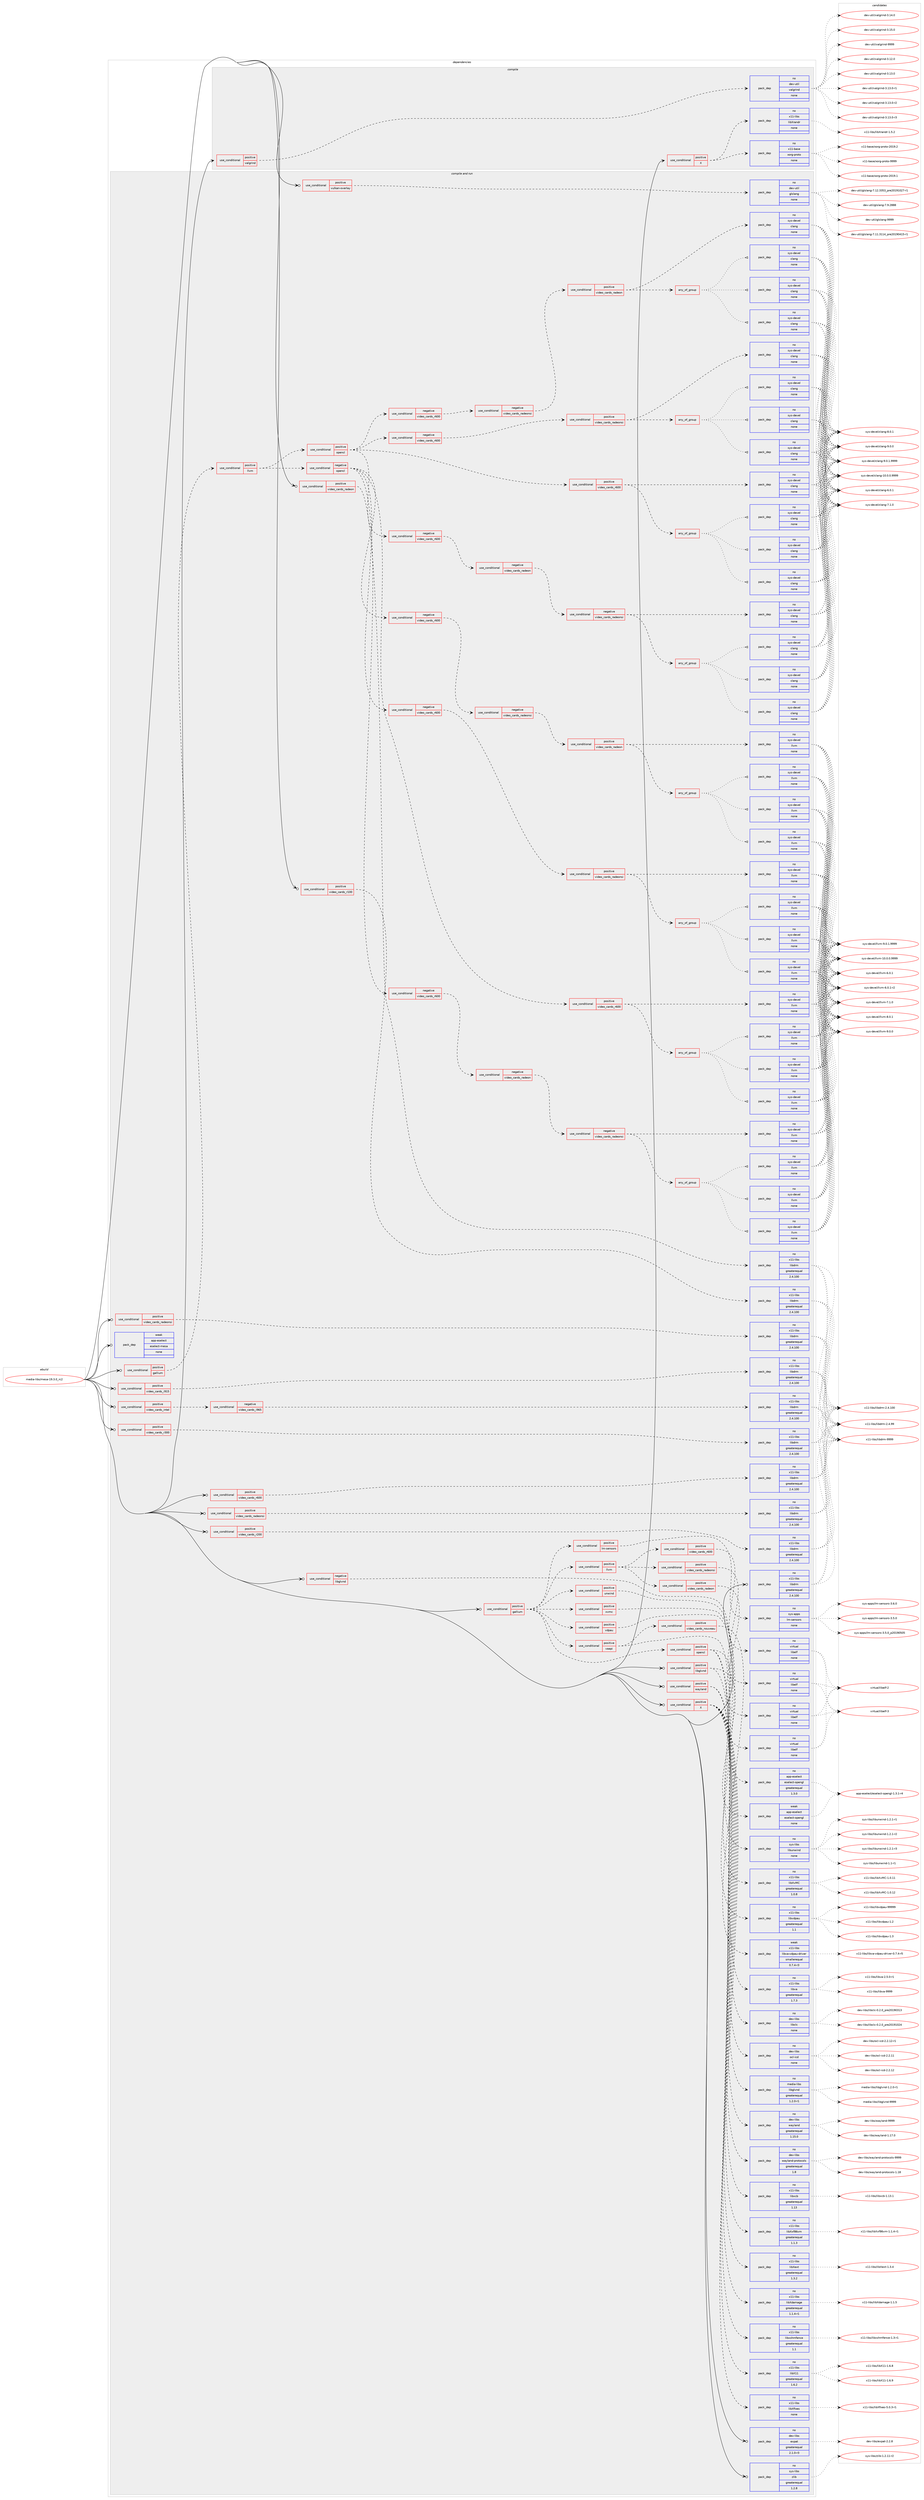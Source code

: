 digraph prolog {

# *************
# Graph options
# *************

newrank=true;
concentrate=true;
compound=true;
graph [rankdir=LR,fontname=Helvetica,fontsize=10,ranksep=1.5];#, ranksep=2.5, nodesep=0.2];
edge  [arrowhead=vee];
node  [fontname=Helvetica,fontsize=10];

# **********
# The ebuild
# **********

subgraph cluster_leftcol {
color=gray;
label=<<i>ebuild</i>>;
id [label="media-libs/mesa-19.3.0_rc2", color=red, width=4, href="../media-libs/mesa-19.3.0_rc2.svg"];
}

# ****************
# The dependencies
# ****************

subgraph cluster_midcol {
color=gray;
label=<<i>dependencies</i>>;
subgraph cluster_compile {
fillcolor="#eeeeee";
style=filled;
label=<<i>compile</i>>;
subgraph cond192181 {
dependency789894 [label=<<TABLE BORDER="0" CELLBORDER="1" CELLSPACING="0" CELLPADDING="4"><TR><TD ROWSPAN="3" CELLPADDING="10">use_conditional</TD></TR><TR><TD>positive</TD></TR><TR><TD>X</TD></TR></TABLE>>, shape=none, color=red];
subgraph pack583918 {
dependency789895 [label=<<TABLE BORDER="0" CELLBORDER="1" CELLSPACING="0" CELLPADDING="4" WIDTH="220"><TR><TD ROWSPAN="6" CELLPADDING="30">pack_dep</TD></TR><TR><TD WIDTH="110">no</TD></TR><TR><TD>x11-libs</TD></TR><TR><TD>libXrandr</TD></TR><TR><TD>none</TD></TR><TR><TD></TD></TR></TABLE>>, shape=none, color=blue];
}
dependency789894:e -> dependency789895:w [weight=20,style="dashed",arrowhead="vee"];
subgraph pack583919 {
dependency789896 [label=<<TABLE BORDER="0" CELLBORDER="1" CELLSPACING="0" CELLPADDING="4" WIDTH="220"><TR><TD ROWSPAN="6" CELLPADDING="30">pack_dep</TD></TR><TR><TD WIDTH="110">no</TD></TR><TR><TD>x11-base</TD></TR><TR><TD>xorg-proto</TD></TR><TR><TD>none</TD></TR><TR><TD></TD></TR></TABLE>>, shape=none, color=blue];
}
dependency789894:e -> dependency789896:w [weight=20,style="dashed",arrowhead="vee"];
}
id:e -> dependency789894:w [weight=20,style="solid",arrowhead="vee"];
subgraph cond192182 {
dependency789897 [label=<<TABLE BORDER="0" CELLBORDER="1" CELLSPACING="0" CELLPADDING="4"><TR><TD ROWSPAN="3" CELLPADDING="10">use_conditional</TD></TR><TR><TD>positive</TD></TR><TR><TD>valgrind</TD></TR></TABLE>>, shape=none, color=red];
subgraph pack583920 {
dependency789898 [label=<<TABLE BORDER="0" CELLBORDER="1" CELLSPACING="0" CELLPADDING="4" WIDTH="220"><TR><TD ROWSPAN="6" CELLPADDING="30">pack_dep</TD></TR><TR><TD WIDTH="110">no</TD></TR><TR><TD>dev-util</TD></TR><TR><TD>valgrind</TD></TR><TR><TD>none</TD></TR><TR><TD></TD></TR></TABLE>>, shape=none, color=blue];
}
dependency789897:e -> dependency789898:w [weight=20,style="dashed",arrowhead="vee"];
}
id:e -> dependency789897:w [weight=20,style="solid",arrowhead="vee"];
}
subgraph cluster_compileandrun {
fillcolor="#eeeeee";
style=filled;
label=<<i>compile and run</i>>;
subgraph cond192183 {
dependency789899 [label=<<TABLE BORDER="0" CELLBORDER="1" CELLSPACING="0" CELLPADDING="4"><TR><TD ROWSPAN="3" CELLPADDING="10">use_conditional</TD></TR><TR><TD>negative</TD></TR><TR><TD>libglvnd</TD></TR></TABLE>>, shape=none, color=red];
subgraph pack583921 {
dependency789900 [label=<<TABLE BORDER="0" CELLBORDER="1" CELLSPACING="0" CELLPADDING="4" WIDTH="220"><TR><TD ROWSPAN="6" CELLPADDING="30">pack_dep</TD></TR><TR><TD WIDTH="110">no</TD></TR><TR><TD>app-eselect</TD></TR><TR><TD>eselect-opengl</TD></TR><TR><TD>greaterequal</TD></TR><TR><TD>1.3.0</TD></TR></TABLE>>, shape=none, color=blue];
}
dependency789899:e -> dependency789900:w [weight=20,style="dashed",arrowhead="vee"];
}
id:e -> dependency789899:w [weight=20,style="solid",arrowhead="odotvee"];
subgraph cond192184 {
dependency789901 [label=<<TABLE BORDER="0" CELLBORDER="1" CELLSPACING="0" CELLPADDING="4"><TR><TD ROWSPAN="3" CELLPADDING="10">use_conditional</TD></TR><TR><TD>positive</TD></TR><TR><TD>X</TD></TR></TABLE>>, shape=none, color=red];
subgraph pack583922 {
dependency789902 [label=<<TABLE BORDER="0" CELLBORDER="1" CELLSPACING="0" CELLPADDING="4" WIDTH="220"><TR><TD ROWSPAN="6" CELLPADDING="30">pack_dep</TD></TR><TR><TD WIDTH="110">no</TD></TR><TR><TD>x11-libs</TD></TR><TR><TD>libX11</TD></TR><TR><TD>greaterequal</TD></TR><TR><TD>1.6.2</TD></TR></TABLE>>, shape=none, color=blue];
}
dependency789901:e -> dependency789902:w [weight=20,style="dashed",arrowhead="vee"];
subgraph pack583923 {
dependency789903 [label=<<TABLE BORDER="0" CELLBORDER="1" CELLSPACING="0" CELLPADDING="4" WIDTH="220"><TR><TD ROWSPAN="6" CELLPADDING="30">pack_dep</TD></TR><TR><TD WIDTH="110">no</TD></TR><TR><TD>x11-libs</TD></TR><TR><TD>libxshmfence</TD></TR><TR><TD>greaterequal</TD></TR><TR><TD>1.1</TD></TR></TABLE>>, shape=none, color=blue];
}
dependency789901:e -> dependency789903:w [weight=20,style="dashed",arrowhead="vee"];
subgraph pack583924 {
dependency789904 [label=<<TABLE BORDER="0" CELLBORDER="1" CELLSPACING="0" CELLPADDING="4" WIDTH="220"><TR><TD ROWSPAN="6" CELLPADDING="30">pack_dep</TD></TR><TR><TD WIDTH="110">no</TD></TR><TR><TD>x11-libs</TD></TR><TR><TD>libXdamage</TD></TR><TR><TD>greaterequal</TD></TR><TR><TD>1.1.4-r1</TD></TR></TABLE>>, shape=none, color=blue];
}
dependency789901:e -> dependency789904:w [weight=20,style="dashed",arrowhead="vee"];
subgraph pack583925 {
dependency789905 [label=<<TABLE BORDER="0" CELLBORDER="1" CELLSPACING="0" CELLPADDING="4" WIDTH="220"><TR><TD ROWSPAN="6" CELLPADDING="30">pack_dep</TD></TR><TR><TD WIDTH="110">no</TD></TR><TR><TD>x11-libs</TD></TR><TR><TD>libXext</TD></TR><TR><TD>greaterequal</TD></TR><TR><TD>1.3.2</TD></TR></TABLE>>, shape=none, color=blue];
}
dependency789901:e -> dependency789905:w [weight=20,style="dashed",arrowhead="vee"];
subgraph pack583926 {
dependency789906 [label=<<TABLE BORDER="0" CELLBORDER="1" CELLSPACING="0" CELLPADDING="4" WIDTH="220"><TR><TD ROWSPAN="6" CELLPADDING="30">pack_dep</TD></TR><TR><TD WIDTH="110">no</TD></TR><TR><TD>x11-libs</TD></TR><TR><TD>libXxf86vm</TD></TR><TR><TD>greaterequal</TD></TR><TR><TD>1.1.3</TD></TR></TABLE>>, shape=none, color=blue];
}
dependency789901:e -> dependency789906:w [weight=20,style="dashed",arrowhead="vee"];
subgraph pack583927 {
dependency789907 [label=<<TABLE BORDER="0" CELLBORDER="1" CELLSPACING="0" CELLPADDING="4" WIDTH="220"><TR><TD ROWSPAN="6" CELLPADDING="30">pack_dep</TD></TR><TR><TD WIDTH="110">no</TD></TR><TR><TD>x11-libs</TD></TR><TR><TD>libxcb</TD></TR><TR><TD>greaterequal</TD></TR><TR><TD>1.13</TD></TR></TABLE>>, shape=none, color=blue];
}
dependency789901:e -> dependency789907:w [weight=20,style="dashed",arrowhead="vee"];
subgraph pack583928 {
dependency789908 [label=<<TABLE BORDER="0" CELLBORDER="1" CELLSPACING="0" CELLPADDING="4" WIDTH="220"><TR><TD ROWSPAN="6" CELLPADDING="30">pack_dep</TD></TR><TR><TD WIDTH="110">no</TD></TR><TR><TD>x11-libs</TD></TR><TR><TD>libXfixes</TD></TR><TR><TD>none</TD></TR><TR><TD></TD></TR></TABLE>>, shape=none, color=blue];
}
dependency789901:e -> dependency789908:w [weight=20,style="dashed",arrowhead="vee"];
}
id:e -> dependency789901:w [weight=20,style="solid",arrowhead="odotvee"];
subgraph cond192185 {
dependency789909 [label=<<TABLE BORDER="0" CELLBORDER="1" CELLSPACING="0" CELLPADDING="4"><TR><TD ROWSPAN="3" CELLPADDING="10">use_conditional</TD></TR><TR><TD>positive</TD></TR><TR><TD>gallium</TD></TR></TABLE>>, shape=none, color=red];
subgraph cond192186 {
dependency789910 [label=<<TABLE BORDER="0" CELLBORDER="1" CELLSPACING="0" CELLPADDING="4"><TR><TD ROWSPAN="3" CELLPADDING="10">use_conditional</TD></TR><TR><TD>positive</TD></TR><TR><TD>llvm</TD></TR></TABLE>>, shape=none, color=red];
subgraph cond192187 {
dependency789911 [label=<<TABLE BORDER="0" CELLBORDER="1" CELLSPACING="0" CELLPADDING="4"><TR><TD ROWSPAN="3" CELLPADDING="10">use_conditional</TD></TR><TR><TD>positive</TD></TR><TR><TD>opencl</TD></TR></TABLE>>, shape=none, color=red];
subgraph cond192188 {
dependency789912 [label=<<TABLE BORDER="0" CELLBORDER="1" CELLSPACING="0" CELLPADDING="4"><TR><TD ROWSPAN="3" CELLPADDING="10">use_conditional</TD></TR><TR><TD>positive</TD></TR><TR><TD>video_cards_r600</TD></TR></TABLE>>, shape=none, color=red];
subgraph any13359 {
dependency789913 [label=<<TABLE BORDER="0" CELLBORDER="1" CELLSPACING="0" CELLPADDING="4"><TR><TD CELLPADDING="10">any_of_group</TD></TR></TABLE>>, shape=none, color=red];subgraph pack583929 {
dependency789914 [label=<<TABLE BORDER="0" CELLBORDER="1" CELLSPACING="0" CELLPADDING="4" WIDTH="220"><TR><TD ROWSPAN="6" CELLPADDING="30">pack_dep</TD></TR><TR><TD WIDTH="110">no</TD></TR><TR><TD>sys-devel</TD></TR><TR><TD>clang</TD></TR><TR><TD>none</TD></TR><TR><TD></TD></TR></TABLE>>, shape=none, color=blue];
}
dependency789913:e -> dependency789914:w [weight=20,style="dotted",arrowhead="oinv"];
subgraph pack583930 {
dependency789915 [label=<<TABLE BORDER="0" CELLBORDER="1" CELLSPACING="0" CELLPADDING="4" WIDTH="220"><TR><TD ROWSPAN="6" CELLPADDING="30">pack_dep</TD></TR><TR><TD WIDTH="110">no</TD></TR><TR><TD>sys-devel</TD></TR><TR><TD>clang</TD></TR><TR><TD>none</TD></TR><TR><TD></TD></TR></TABLE>>, shape=none, color=blue];
}
dependency789913:e -> dependency789915:w [weight=20,style="dotted",arrowhead="oinv"];
subgraph pack583931 {
dependency789916 [label=<<TABLE BORDER="0" CELLBORDER="1" CELLSPACING="0" CELLPADDING="4" WIDTH="220"><TR><TD ROWSPAN="6" CELLPADDING="30">pack_dep</TD></TR><TR><TD WIDTH="110">no</TD></TR><TR><TD>sys-devel</TD></TR><TR><TD>clang</TD></TR><TR><TD>none</TD></TR><TR><TD></TD></TR></TABLE>>, shape=none, color=blue];
}
dependency789913:e -> dependency789916:w [weight=20,style="dotted",arrowhead="oinv"];
}
dependency789912:e -> dependency789913:w [weight=20,style="dashed",arrowhead="vee"];
subgraph pack583932 {
dependency789917 [label=<<TABLE BORDER="0" CELLBORDER="1" CELLSPACING="0" CELLPADDING="4" WIDTH="220"><TR><TD ROWSPAN="6" CELLPADDING="30">pack_dep</TD></TR><TR><TD WIDTH="110">no</TD></TR><TR><TD>sys-devel</TD></TR><TR><TD>clang</TD></TR><TR><TD>none</TD></TR><TR><TD></TD></TR></TABLE>>, shape=none, color=blue];
}
dependency789912:e -> dependency789917:w [weight=20,style="dashed",arrowhead="vee"];
}
dependency789911:e -> dependency789912:w [weight=20,style="dashed",arrowhead="vee"];
subgraph cond192189 {
dependency789918 [label=<<TABLE BORDER="0" CELLBORDER="1" CELLSPACING="0" CELLPADDING="4"><TR><TD ROWSPAN="3" CELLPADDING="10">use_conditional</TD></TR><TR><TD>negative</TD></TR><TR><TD>video_cards_r600</TD></TR></TABLE>>, shape=none, color=red];
subgraph cond192190 {
dependency789919 [label=<<TABLE BORDER="0" CELLBORDER="1" CELLSPACING="0" CELLPADDING="4"><TR><TD ROWSPAN="3" CELLPADDING="10">use_conditional</TD></TR><TR><TD>positive</TD></TR><TR><TD>video_cards_radeonsi</TD></TR></TABLE>>, shape=none, color=red];
subgraph any13360 {
dependency789920 [label=<<TABLE BORDER="0" CELLBORDER="1" CELLSPACING="0" CELLPADDING="4"><TR><TD CELLPADDING="10">any_of_group</TD></TR></TABLE>>, shape=none, color=red];subgraph pack583933 {
dependency789921 [label=<<TABLE BORDER="0" CELLBORDER="1" CELLSPACING="0" CELLPADDING="4" WIDTH="220"><TR><TD ROWSPAN="6" CELLPADDING="30">pack_dep</TD></TR><TR><TD WIDTH="110">no</TD></TR><TR><TD>sys-devel</TD></TR><TR><TD>clang</TD></TR><TR><TD>none</TD></TR><TR><TD></TD></TR></TABLE>>, shape=none, color=blue];
}
dependency789920:e -> dependency789921:w [weight=20,style="dotted",arrowhead="oinv"];
subgraph pack583934 {
dependency789922 [label=<<TABLE BORDER="0" CELLBORDER="1" CELLSPACING="0" CELLPADDING="4" WIDTH="220"><TR><TD ROWSPAN="6" CELLPADDING="30">pack_dep</TD></TR><TR><TD WIDTH="110">no</TD></TR><TR><TD>sys-devel</TD></TR><TR><TD>clang</TD></TR><TR><TD>none</TD></TR><TR><TD></TD></TR></TABLE>>, shape=none, color=blue];
}
dependency789920:e -> dependency789922:w [weight=20,style="dotted",arrowhead="oinv"];
subgraph pack583935 {
dependency789923 [label=<<TABLE BORDER="0" CELLBORDER="1" CELLSPACING="0" CELLPADDING="4" WIDTH="220"><TR><TD ROWSPAN="6" CELLPADDING="30">pack_dep</TD></TR><TR><TD WIDTH="110">no</TD></TR><TR><TD>sys-devel</TD></TR><TR><TD>clang</TD></TR><TR><TD>none</TD></TR><TR><TD></TD></TR></TABLE>>, shape=none, color=blue];
}
dependency789920:e -> dependency789923:w [weight=20,style="dotted",arrowhead="oinv"];
}
dependency789919:e -> dependency789920:w [weight=20,style="dashed",arrowhead="vee"];
subgraph pack583936 {
dependency789924 [label=<<TABLE BORDER="0" CELLBORDER="1" CELLSPACING="0" CELLPADDING="4" WIDTH="220"><TR><TD ROWSPAN="6" CELLPADDING="30">pack_dep</TD></TR><TR><TD WIDTH="110">no</TD></TR><TR><TD>sys-devel</TD></TR><TR><TD>clang</TD></TR><TR><TD>none</TD></TR><TR><TD></TD></TR></TABLE>>, shape=none, color=blue];
}
dependency789919:e -> dependency789924:w [weight=20,style="dashed",arrowhead="vee"];
}
dependency789918:e -> dependency789919:w [weight=20,style="dashed",arrowhead="vee"];
}
dependency789911:e -> dependency789918:w [weight=20,style="dashed",arrowhead="vee"];
subgraph cond192191 {
dependency789925 [label=<<TABLE BORDER="0" CELLBORDER="1" CELLSPACING="0" CELLPADDING="4"><TR><TD ROWSPAN="3" CELLPADDING="10">use_conditional</TD></TR><TR><TD>negative</TD></TR><TR><TD>video_cards_r600</TD></TR></TABLE>>, shape=none, color=red];
subgraph cond192192 {
dependency789926 [label=<<TABLE BORDER="0" CELLBORDER="1" CELLSPACING="0" CELLPADDING="4"><TR><TD ROWSPAN="3" CELLPADDING="10">use_conditional</TD></TR><TR><TD>negative</TD></TR><TR><TD>video_cards_radeonsi</TD></TR></TABLE>>, shape=none, color=red];
subgraph cond192193 {
dependency789927 [label=<<TABLE BORDER="0" CELLBORDER="1" CELLSPACING="0" CELLPADDING="4"><TR><TD ROWSPAN="3" CELLPADDING="10">use_conditional</TD></TR><TR><TD>positive</TD></TR><TR><TD>video_cards_radeon</TD></TR></TABLE>>, shape=none, color=red];
subgraph any13361 {
dependency789928 [label=<<TABLE BORDER="0" CELLBORDER="1" CELLSPACING="0" CELLPADDING="4"><TR><TD CELLPADDING="10">any_of_group</TD></TR></TABLE>>, shape=none, color=red];subgraph pack583937 {
dependency789929 [label=<<TABLE BORDER="0" CELLBORDER="1" CELLSPACING="0" CELLPADDING="4" WIDTH="220"><TR><TD ROWSPAN="6" CELLPADDING="30">pack_dep</TD></TR><TR><TD WIDTH="110">no</TD></TR><TR><TD>sys-devel</TD></TR><TR><TD>clang</TD></TR><TR><TD>none</TD></TR><TR><TD></TD></TR></TABLE>>, shape=none, color=blue];
}
dependency789928:e -> dependency789929:w [weight=20,style="dotted",arrowhead="oinv"];
subgraph pack583938 {
dependency789930 [label=<<TABLE BORDER="0" CELLBORDER="1" CELLSPACING="0" CELLPADDING="4" WIDTH="220"><TR><TD ROWSPAN="6" CELLPADDING="30">pack_dep</TD></TR><TR><TD WIDTH="110">no</TD></TR><TR><TD>sys-devel</TD></TR><TR><TD>clang</TD></TR><TR><TD>none</TD></TR><TR><TD></TD></TR></TABLE>>, shape=none, color=blue];
}
dependency789928:e -> dependency789930:w [weight=20,style="dotted",arrowhead="oinv"];
subgraph pack583939 {
dependency789931 [label=<<TABLE BORDER="0" CELLBORDER="1" CELLSPACING="0" CELLPADDING="4" WIDTH="220"><TR><TD ROWSPAN="6" CELLPADDING="30">pack_dep</TD></TR><TR><TD WIDTH="110">no</TD></TR><TR><TD>sys-devel</TD></TR><TR><TD>clang</TD></TR><TR><TD>none</TD></TR><TR><TD></TD></TR></TABLE>>, shape=none, color=blue];
}
dependency789928:e -> dependency789931:w [weight=20,style="dotted",arrowhead="oinv"];
}
dependency789927:e -> dependency789928:w [weight=20,style="dashed",arrowhead="vee"];
subgraph pack583940 {
dependency789932 [label=<<TABLE BORDER="0" CELLBORDER="1" CELLSPACING="0" CELLPADDING="4" WIDTH="220"><TR><TD ROWSPAN="6" CELLPADDING="30">pack_dep</TD></TR><TR><TD WIDTH="110">no</TD></TR><TR><TD>sys-devel</TD></TR><TR><TD>clang</TD></TR><TR><TD>none</TD></TR><TR><TD></TD></TR></TABLE>>, shape=none, color=blue];
}
dependency789927:e -> dependency789932:w [weight=20,style="dashed",arrowhead="vee"];
}
dependency789926:e -> dependency789927:w [weight=20,style="dashed",arrowhead="vee"];
}
dependency789925:e -> dependency789926:w [weight=20,style="dashed",arrowhead="vee"];
}
dependency789911:e -> dependency789925:w [weight=20,style="dashed",arrowhead="vee"];
subgraph cond192194 {
dependency789933 [label=<<TABLE BORDER="0" CELLBORDER="1" CELLSPACING="0" CELLPADDING="4"><TR><TD ROWSPAN="3" CELLPADDING="10">use_conditional</TD></TR><TR><TD>negative</TD></TR><TR><TD>video_cards_r600</TD></TR></TABLE>>, shape=none, color=red];
subgraph cond192195 {
dependency789934 [label=<<TABLE BORDER="0" CELLBORDER="1" CELLSPACING="0" CELLPADDING="4"><TR><TD ROWSPAN="3" CELLPADDING="10">use_conditional</TD></TR><TR><TD>negative</TD></TR><TR><TD>video_cards_radeon</TD></TR></TABLE>>, shape=none, color=red];
subgraph cond192196 {
dependency789935 [label=<<TABLE BORDER="0" CELLBORDER="1" CELLSPACING="0" CELLPADDING="4"><TR><TD ROWSPAN="3" CELLPADDING="10">use_conditional</TD></TR><TR><TD>negative</TD></TR><TR><TD>video_cards_radeonsi</TD></TR></TABLE>>, shape=none, color=red];
subgraph any13362 {
dependency789936 [label=<<TABLE BORDER="0" CELLBORDER="1" CELLSPACING="0" CELLPADDING="4"><TR><TD CELLPADDING="10">any_of_group</TD></TR></TABLE>>, shape=none, color=red];subgraph pack583941 {
dependency789937 [label=<<TABLE BORDER="0" CELLBORDER="1" CELLSPACING="0" CELLPADDING="4" WIDTH="220"><TR><TD ROWSPAN="6" CELLPADDING="30">pack_dep</TD></TR><TR><TD WIDTH="110">no</TD></TR><TR><TD>sys-devel</TD></TR><TR><TD>clang</TD></TR><TR><TD>none</TD></TR><TR><TD></TD></TR></TABLE>>, shape=none, color=blue];
}
dependency789936:e -> dependency789937:w [weight=20,style="dotted",arrowhead="oinv"];
subgraph pack583942 {
dependency789938 [label=<<TABLE BORDER="0" CELLBORDER="1" CELLSPACING="0" CELLPADDING="4" WIDTH="220"><TR><TD ROWSPAN="6" CELLPADDING="30">pack_dep</TD></TR><TR><TD WIDTH="110">no</TD></TR><TR><TD>sys-devel</TD></TR><TR><TD>clang</TD></TR><TR><TD>none</TD></TR><TR><TD></TD></TR></TABLE>>, shape=none, color=blue];
}
dependency789936:e -> dependency789938:w [weight=20,style="dotted",arrowhead="oinv"];
subgraph pack583943 {
dependency789939 [label=<<TABLE BORDER="0" CELLBORDER="1" CELLSPACING="0" CELLPADDING="4" WIDTH="220"><TR><TD ROWSPAN="6" CELLPADDING="30">pack_dep</TD></TR><TR><TD WIDTH="110">no</TD></TR><TR><TD>sys-devel</TD></TR><TR><TD>clang</TD></TR><TR><TD>none</TD></TR><TR><TD></TD></TR></TABLE>>, shape=none, color=blue];
}
dependency789936:e -> dependency789939:w [weight=20,style="dotted",arrowhead="oinv"];
}
dependency789935:e -> dependency789936:w [weight=20,style="dashed",arrowhead="vee"];
subgraph pack583944 {
dependency789940 [label=<<TABLE BORDER="0" CELLBORDER="1" CELLSPACING="0" CELLPADDING="4" WIDTH="220"><TR><TD ROWSPAN="6" CELLPADDING="30">pack_dep</TD></TR><TR><TD WIDTH="110">no</TD></TR><TR><TD>sys-devel</TD></TR><TR><TD>clang</TD></TR><TR><TD>none</TD></TR><TR><TD></TD></TR></TABLE>>, shape=none, color=blue];
}
dependency789935:e -> dependency789940:w [weight=20,style="dashed",arrowhead="vee"];
}
dependency789934:e -> dependency789935:w [weight=20,style="dashed",arrowhead="vee"];
}
dependency789933:e -> dependency789934:w [weight=20,style="dashed",arrowhead="vee"];
}
dependency789911:e -> dependency789933:w [weight=20,style="dashed",arrowhead="vee"];
}
dependency789910:e -> dependency789911:w [weight=20,style="dashed",arrowhead="vee"];
subgraph cond192197 {
dependency789941 [label=<<TABLE BORDER="0" CELLBORDER="1" CELLSPACING="0" CELLPADDING="4"><TR><TD ROWSPAN="3" CELLPADDING="10">use_conditional</TD></TR><TR><TD>negative</TD></TR><TR><TD>opencl</TD></TR></TABLE>>, shape=none, color=red];
subgraph cond192198 {
dependency789942 [label=<<TABLE BORDER="0" CELLBORDER="1" CELLSPACING="0" CELLPADDING="4"><TR><TD ROWSPAN="3" CELLPADDING="10">use_conditional</TD></TR><TR><TD>positive</TD></TR><TR><TD>video_cards_r600</TD></TR></TABLE>>, shape=none, color=red];
subgraph any13363 {
dependency789943 [label=<<TABLE BORDER="0" CELLBORDER="1" CELLSPACING="0" CELLPADDING="4"><TR><TD CELLPADDING="10">any_of_group</TD></TR></TABLE>>, shape=none, color=red];subgraph pack583945 {
dependency789944 [label=<<TABLE BORDER="0" CELLBORDER="1" CELLSPACING="0" CELLPADDING="4" WIDTH="220"><TR><TD ROWSPAN="6" CELLPADDING="30">pack_dep</TD></TR><TR><TD WIDTH="110">no</TD></TR><TR><TD>sys-devel</TD></TR><TR><TD>llvm</TD></TR><TR><TD>none</TD></TR><TR><TD></TD></TR></TABLE>>, shape=none, color=blue];
}
dependency789943:e -> dependency789944:w [weight=20,style="dotted",arrowhead="oinv"];
subgraph pack583946 {
dependency789945 [label=<<TABLE BORDER="0" CELLBORDER="1" CELLSPACING="0" CELLPADDING="4" WIDTH="220"><TR><TD ROWSPAN="6" CELLPADDING="30">pack_dep</TD></TR><TR><TD WIDTH="110">no</TD></TR><TR><TD>sys-devel</TD></TR><TR><TD>llvm</TD></TR><TR><TD>none</TD></TR><TR><TD></TD></TR></TABLE>>, shape=none, color=blue];
}
dependency789943:e -> dependency789945:w [weight=20,style="dotted",arrowhead="oinv"];
subgraph pack583947 {
dependency789946 [label=<<TABLE BORDER="0" CELLBORDER="1" CELLSPACING="0" CELLPADDING="4" WIDTH="220"><TR><TD ROWSPAN="6" CELLPADDING="30">pack_dep</TD></TR><TR><TD WIDTH="110">no</TD></TR><TR><TD>sys-devel</TD></TR><TR><TD>llvm</TD></TR><TR><TD>none</TD></TR><TR><TD></TD></TR></TABLE>>, shape=none, color=blue];
}
dependency789943:e -> dependency789946:w [weight=20,style="dotted",arrowhead="oinv"];
}
dependency789942:e -> dependency789943:w [weight=20,style="dashed",arrowhead="vee"];
subgraph pack583948 {
dependency789947 [label=<<TABLE BORDER="0" CELLBORDER="1" CELLSPACING="0" CELLPADDING="4" WIDTH="220"><TR><TD ROWSPAN="6" CELLPADDING="30">pack_dep</TD></TR><TR><TD WIDTH="110">no</TD></TR><TR><TD>sys-devel</TD></TR><TR><TD>llvm</TD></TR><TR><TD>none</TD></TR><TR><TD></TD></TR></TABLE>>, shape=none, color=blue];
}
dependency789942:e -> dependency789947:w [weight=20,style="dashed",arrowhead="vee"];
}
dependency789941:e -> dependency789942:w [weight=20,style="dashed",arrowhead="vee"];
subgraph cond192199 {
dependency789948 [label=<<TABLE BORDER="0" CELLBORDER="1" CELLSPACING="0" CELLPADDING="4"><TR><TD ROWSPAN="3" CELLPADDING="10">use_conditional</TD></TR><TR><TD>negative</TD></TR><TR><TD>video_cards_r600</TD></TR></TABLE>>, shape=none, color=red];
subgraph cond192200 {
dependency789949 [label=<<TABLE BORDER="0" CELLBORDER="1" CELLSPACING="0" CELLPADDING="4"><TR><TD ROWSPAN="3" CELLPADDING="10">use_conditional</TD></TR><TR><TD>positive</TD></TR><TR><TD>video_cards_radeonsi</TD></TR></TABLE>>, shape=none, color=red];
subgraph any13364 {
dependency789950 [label=<<TABLE BORDER="0" CELLBORDER="1" CELLSPACING="0" CELLPADDING="4"><TR><TD CELLPADDING="10">any_of_group</TD></TR></TABLE>>, shape=none, color=red];subgraph pack583949 {
dependency789951 [label=<<TABLE BORDER="0" CELLBORDER="1" CELLSPACING="0" CELLPADDING="4" WIDTH="220"><TR><TD ROWSPAN="6" CELLPADDING="30">pack_dep</TD></TR><TR><TD WIDTH="110">no</TD></TR><TR><TD>sys-devel</TD></TR><TR><TD>llvm</TD></TR><TR><TD>none</TD></TR><TR><TD></TD></TR></TABLE>>, shape=none, color=blue];
}
dependency789950:e -> dependency789951:w [weight=20,style="dotted",arrowhead="oinv"];
subgraph pack583950 {
dependency789952 [label=<<TABLE BORDER="0" CELLBORDER="1" CELLSPACING="0" CELLPADDING="4" WIDTH="220"><TR><TD ROWSPAN="6" CELLPADDING="30">pack_dep</TD></TR><TR><TD WIDTH="110">no</TD></TR><TR><TD>sys-devel</TD></TR><TR><TD>llvm</TD></TR><TR><TD>none</TD></TR><TR><TD></TD></TR></TABLE>>, shape=none, color=blue];
}
dependency789950:e -> dependency789952:w [weight=20,style="dotted",arrowhead="oinv"];
subgraph pack583951 {
dependency789953 [label=<<TABLE BORDER="0" CELLBORDER="1" CELLSPACING="0" CELLPADDING="4" WIDTH="220"><TR><TD ROWSPAN="6" CELLPADDING="30">pack_dep</TD></TR><TR><TD WIDTH="110">no</TD></TR><TR><TD>sys-devel</TD></TR><TR><TD>llvm</TD></TR><TR><TD>none</TD></TR><TR><TD></TD></TR></TABLE>>, shape=none, color=blue];
}
dependency789950:e -> dependency789953:w [weight=20,style="dotted",arrowhead="oinv"];
}
dependency789949:e -> dependency789950:w [weight=20,style="dashed",arrowhead="vee"];
subgraph pack583952 {
dependency789954 [label=<<TABLE BORDER="0" CELLBORDER="1" CELLSPACING="0" CELLPADDING="4" WIDTH="220"><TR><TD ROWSPAN="6" CELLPADDING="30">pack_dep</TD></TR><TR><TD WIDTH="110">no</TD></TR><TR><TD>sys-devel</TD></TR><TR><TD>llvm</TD></TR><TR><TD>none</TD></TR><TR><TD></TD></TR></TABLE>>, shape=none, color=blue];
}
dependency789949:e -> dependency789954:w [weight=20,style="dashed",arrowhead="vee"];
}
dependency789948:e -> dependency789949:w [weight=20,style="dashed",arrowhead="vee"];
}
dependency789941:e -> dependency789948:w [weight=20,style="dashed",arrowhead="vee"];
subgraph cond192201 {
dependency789955 [label=<<TABLE BORDER="0" CELLBORDER="1" CELLSPACING="0" CELLPADDING="4"><TR><TD ROWSPAN="3" CELLPADDING="10">use_conditional</TD></TR><TR><TD>negative</TD></TR><TR><TD>video_cards_r600</TD></TR></TABLE>>, shape=none, color=red];
subgraph cond192202 {
dependency789956 [label=<<TABLE BORDER="0" CELLBORDER="1" CELLSPACING="0" CELLPADDING="4"><TR><TD ROWSPAN="3" CELLPADDING="10">use_conditional</TD></TR><TR><TD>negative</TD></TR><TR><TD>video_cards_radeonsi</TD></TR></TABLE>>, shape=none, color=red];
subgraph cond192203 {
dependency789957 [label=<<TABLE BORDER="0" CELLBORDER="1" CELLSPACING="0" CELLPADDING="4"><TR><TD ROWSPAN="3" CELLPADDING="10">use_conditional</TD></TR><TR><TD>positive</TD></TR><TR><TD>video_cards_radeon</TD></TR></TABLE>>, shape=none, color=red];
subgraph any13365 {
dependency789958 [label=<<TABLE BORDER="0" CELLBORDER="1" CELLSPACING="0" CELLPADDING="4"><TR><TD CELLPADDING="10">any_of_group</TD></TR></TABLE>>, shape=none, color=red];subgraph pack583953 {
dependency789959 [label=<<TABLE BORDER="0" CELLBORDER="1" CELLSPACING="0" CELLPADDING="4" WIDTH="220"><TR><TD ROWSPAN="6" CELLPADDING="30">pack_dep</TD></TR><TR><TD WIDTH="110">no</TD></TR><TR><TD>sys-devel</TD></TR><TR><TD>llvm</TD></TR><TR><TD>none</TD></TR><TR><TD></TD></TR></TABLE>>, shape=none, color=blue];
}
dependency789958:e -> dependency789959:w [weight=20,style="dotted",arrowhead="oinv"];
subgraph pack583954 {
dependency789960 [label=<<TABLE BORDER="0" CELLBORDER="1" CELLSPACING="0" CELLPADDING="4" WIDTH="220"><TR><TD ROWSPAN="6" CELLPADDING="30">pack_dep</TD></TR><TR><TD WIDTH="110">no</TD></TR><TR><TD>sys-devel</TD></TR><TR><TD>llvm</TD></TR><TR><TD>none</TD></TR><TR><TD></TD></TR></TABLE>>, shape=none, color=blue];
}
dependency789958:e -> dependency789960:w [weight=20,style="dotted",arrowhead="oinv"];
subgraph pack583955 {
dependency789961 [label=<<TABLE BORDER="0" CELLBORDER="1" CELLSPACING="0" CELLPADDING="4" WIDTH="220"><TR><TD ROWSPAN="6" CELLPADDING="30">pack_dep</TD></TR><TR><TD WIDTH="110">no</TD></TR><TR><TD>sys-devel</TD></TR><TR><TD>llvm</TD></TR><TR><TD>none</TD></TR><TR><TD></TD></TR></TABLE>>, shape=none, color=blue];
}
dependency789958:e -> dependency789961:w [weight=20,style="dotted",arrowhead="oinv"];
}
dependency789957:e -> dependency789958:w [weight=20,style="dashed",arrowhead="vee"];
subgraph pack583956 {
dependency789962 [label=<<TABLE BORDER="0" CELLBORDER="1" CELLSPACING="0" CELLPADDING="4" WIDTH="220"><TR><TD ROWSPAN="6" CELLPADDING="30">pack_dep</TD></TR><TR><TD WIDTH="110">no</TD></TR><TR><TD>sys-devel</TD></TR><TR><TD>llvm</TD></TR><TR><TD>none</TD></TR><TR><TD></TD></TR></TABLE>>, shape=none, color=blue];
}
dependency789957:e -> dependency789962:w [weight=20,style="dashed",arrowhead="vee"];
}
dependency789956:e -> dependency789957:w [weight=20,style="dashed",arrowhead="vee"];
}
dependency789955:e -> dependency789956:w [weight=20,style="dashed",arrowhead="vee"];
}
dependency789941:e -> dependency789955:w [weight=20,style="dashed",arrowhead="vee"];
subgraph cond192204 {
dependency789963 [label=<<TABLE BORDER="0" CELLBORDER="1" CELLSPACING="0" CELLPADDING="4"><TR><TD ROWSPAN="3" CELLPADDING="10">use_conditional</TD></TR><TR><TD>negative</TD></TR><TR><TD>video_cards_r600</TD></TR></TABLE>>, shape=none, color=red];
subgraph cond192205 {
dependency789964 [label=<<TABLE BORDER="0" CELLBORDER="1" CELLSPACING="0" CELLPADDING="4"><TR><TD ROWSPAN="3" CELLPADDING="10">use_conditional</TD></TR><TR><TD>negative</TD></TR><TR><TD>video_cards_radeon</TD></TR></TABLE>>, shape=none, color=red];
subgraph cond192206 {
dependency789965 [label=<<TABLE BORDER="0" CELLBORDER="1" CELLSPACING="0" CELLPADDING="4"><TR><TD ROWSPAN="3" CELLPADDING="10">use_conditional</TD></TR><TR><TD>negative</TD></TR><TR><TD>video_cards_radeonsi</TD></TR></TABLE>>, shape=none, color=red];
subgraph any13366 {
dependency789966 [label=<<TABLE BORDER="0" CELLBORDER="1" CELLSPACING="0" CELLPADDING="4"><TR><TD CELLPADDING="10">any_of_group</TD></TR></TABLE>>, shape=none, color=red];subgraph pack583957 {
dependency789967 [label=<<TABLE BORDER="0" CELLBORDER="1" CELLSPACING="0" CELLPADDING="4" WIDTH="220"><TR><TD ROWSPAN="6" CELLPADDING="30">pack_dep</TD></TR><TR><TD WIDTH="110">no</TD></TR><TR><TD>sys-devel</TD></TR><TR><TD>llvm</TD></TR><TR><TD>none</TD></TR><TR><TD></TD></TR></TABLE>>, shape=none, color=blue];
}
dependency789966:e -> dependency789967:w [weight=20,style="dotted",arrowhead="oinv"];
subgraph pack583958 {
dependency789968 [label=<<TABLE BORDER="0" CELLBORDER="1" CELLSPACING="0" CELLPADDING="4" WIDTH="220"><TR><TD ROWSPAN="6" CELLPADDING="30">pack_dep</TD></TR><TR><TD WIDTH="110">no</TD></TR><TR><TD>sys-devel</TD></TR><TR><TD>llvm</TD></TR><TR><TD>none</TD></TR><TR><TD></TD></TR></TABLE>>, shape=none, color=blue];
}
dependency789966:e -> dependency789968:w [weight=20,style="dotted",arrowhead="oinv"];
subgraph pack583959 {
dependency789969 [label=<<TABLE BORDER="0" CELLBORDER="1" CELLSPACING="0" CELLPADDING="4" WIDTH="220"><TR><TD ROWSPAN="6" CELLPADDING="30">pack_dep</TD></TR><TR><TD WIDTH="110">no</TD></TR><TR><TD>sys-devel</TD></TR><TR><TD>llvm</TD></TR><TR><TD>none</TD></TR><TR><TD></TD></TR></TABLE>>, shape=none, color=blue];
}
dependency789966:e -> dependency789969:w [weight=20,style="dotted",arrowhead="oinv"];
}
dependency789965:e -> dependency789966:w [weight=20,style="dashed",arrowhead="vee"];
subgraph pack583960 {
dependency789970 [label=<<TABLE BORDER="0" CELLBORDER="1" CELLSPACING="0" CELLPADDING="4" WIDTH="220"><TR><TD ROWSPAN="6" CELLPADDING="30">pack_dep</TD></TR><TR><TD WIDTH="110">no</TD></TR><TR><TD>sys-devel</TD></TR><TR><TD>llvm</TD></TR><TR><TD>none</TD></TR><TR><TD></TD></TR></TABLE>>, shape=none, color=blue];
}
dependency789965:e -> dependency789970:w [weight=20,style="dashed",arrowhead="vee"];
}
dependency789964:e -> dependency789965:w [weight=20,style="dashed",arrowhead="vee"];
}
dependency789963:e -> dependency789964:w [weight=20,style="dashed",arrowhead="vee"];
}
dependency789941:e -> dependency789963:w [weight=20,style="dashed",arrowhead="vee"];
}
dependency789910:e -> dependency789941:w [weight=20,style="dashed",arrowhead="vee"];
}
dependency789909:e -> dependency789910:w [weight=20,style="dashed",arrowhead="vee"];
}
id:e -> dependency789909:w [weight=20,style="solid",arrowhead="odotvee"];
subgraph cond192207 {
dependency789971 [label=<<TABLE BORDER="0" CELLBORDER="1" CELLSPACING="0" CELLPADDING="4"><TR><TD ROWSPAN="3" CELLPADDING="10">use_conditional</TD></TR><TR><TD>positive</TD></TR><TR><TD>gallium</TD></TR></TABLE>>, shape=none, color=red];
subgraph cond192208 {
dependency789972 [label=<<TABLE BORDER="0" CELLBORDER="1" CELLSPACING="0" CELLPADDING="4"><TR><TD ROWSPAN="3" CELLPADDING="10">use_conditional</TD></TR><TR><TD>positive</TD></TR><TR><TD>unwind</TD></TR></TABLE>>, shape=none, color=red];
subgraph pack583961 {
dependency789973 [label=<<TABLE BORDER="0" CELLBORDER="1" CELLSPACING="0" CELLPADDING="4" WIDTH="220"><TR><TD ROWSPAN="6" CELLPADDING="30">pack_dep</TD></TR><TR><TD WIDTH="110">no</TD></TR><TR><TD>sys-libs</TD></TR><TR><TD>libunwind</TD></TR><TR><TD>none</TD></TR><TR><TD></TD></TR></TABLE>>, shape=none, color=blue];
}
dependency789972:e -> dependency789973:w [weight=20,style="dashed",arrowhead="vee"];
}
dependency789971:e -> dependency789972:w [weight=20,style="dashed",arrowhead="vee"];
subgraph cond192209 {
dependency789974 [label=<<TABLE BORDER="0" CELLBORDER="1" CELLSPACING="0" CELLPADDING="4"><TR><TD ROWSPAN="3" CELLPADDING="10">use_conditional</TD></TR><TR><TD>positive</TD></TR><TR><TD>llvm</TD></TR></TABLE>>, shape=none, color=red];
subgraph cond192210 {
dependency789975 [label=<<TABLE BORDER="0" CELLBORDER="1" CELLSPACING="0" CELLPADDING="4"><TR><TD ROWSPAN="3" CELLPADDING="10">use_conditional</TD></TR><TR><TD>positive</TD></TR><TR><TD>video_cards_radeonsi</TD></TR></TABLE>>, shape=none, color=red];
subgraph pack583962 {
dependency789976 [label=<<TABLE BORDER="0" CELLBORDER="1" CELLSPACING="0" CELLPADDING="4" WIDTH="220"><TR><TD ROWSPAN="6" CELLPADDING="30">pack_dep</TD></TR><TR><TD WIDTH="110">no</TD></TR><TR><TD>virtual</TD></TR><TR><TD>libelf</TD></TR><TR><TD>none</TD></TR><TR><TD></TD></TR></TABLE>>, shape=none, color=blue];
}
dependency789975:e -> dependency789976:w [weight=20,style="dashed",arrowhead="vee"];
}
dependency789974:e -> dependency789975:w [weight=20,style="dashed",arrowhead="vee"];
subgraph cond192211 {
dependency789977 [label=<<TABLE BORDER="0" CELLBORDER="1" CELLSPACING="0" CELLPADDING="4"><TR><TD ROWSPAN="3" CELLPADDING="10">use_conditional</TD></TR><TR><TD>positive</TD></TR><TR><TD>video_cards_r600</TD></TR></TABLE>>, shape=none, color=red];
subgraph pack583963 {
dependency789978 [label=<<TABLE BORDER="0" CELLBORDER="1" CELLSPACING="0" CELLPADDING="4" WIDTH="220"><TR><TD ROWSPAN="6" CELLPADDING="30">pack_dep</TD></TR><TR><TD WIDTH="110">no</TD></TR><TR><TD>virtual</TD></TR><TR><TD>libelf</TD></TR><TR><TD>none</TD></TR><TR><TD></TD></TR></TABLE>>, shape=none, color=blue];
}
dependency789977:e -> dependency789978:w [weight=20,style="dashed",arrowhead="vee"];
}
dependency789974:e -> dependency789977:w [weight=20,style="dashed",arrowhead="vee"];
subgraph cond192212 {
dependency789979 [label=<<TABLE BORDER="0" CELLBORDER="1" CELLSPACING="0" CELLPADDING="4"><TR><TD ROWSPAN="3" CELLPADDING="10">use_conditional</TD></TR><TR><TD>positive</TD></TR><TR><TD>video_cards_radeon</TD></TR></TABLE>>, shape=none, color=red];
subgraph pack583964 {
dependency789980 [label=<<TABLE BORDER="0" CELLBORDER="1" CELLSPACING="0" CELLPADDING="4" WIDTH="220"><TR><TD ROWSPAN="6" CELLPADDING="30">pack_dep</TD></TR><TR><TD WIDTH="110">no</TD></TR><TR><TD>virtual</TD></TR><TR><TD>libelf</TD></TR><TR><TD>none</TD></TR><TR><TD></TD></TR></TABLE>>, shape=none, color=blue];
}
dependency789979:e -> dependency789980:w [weight=20,style="dashed",arrowhead="vee"];
}
dependency789974:e -> dependency789979:w [weight=20,style="dashed",arrowhead="vee"];
}
dependency789971:e -> dependency789974:w [weight=20,style="dashed",arrowhead="vee"];
subgraph cond192213 {
dependency789981 [label=<<TABLE BORDER="0" CELLBORDER="1" CELLSPACING="0" CELLPADDING="4"><TR><TD ROWSPAN="3" CELLPADDING="10">use_conditional</TD></TR><TR><TD>positive</TD></TR><TR><TD>lm-sensors</TD></TR></TABLE>>, shape=none, color=red];
subgraph pack583965 {
dependency789982 [label=<<TABLE BORDER="0" CELLBORDER="1" CELLSPACING="0" CELLPADDING="4" WIDTH="220"><TR><TD ROWSPAN="6" CELLPADDING="30">pack_dep</TD></TR><TR><TD WIDTH="110">no</TD></TR><TR><TD>sys-apps</TD></TR><TR><TD>lm-sensors</TD></TR><TR><TD>none</TD></TR><TR><TD></TD></TR></TABLE>>, shape=none, color=blue];
}
dependency789981:e -> dependency789982:w [weight=20,style="dashed",arrowhead="vee"];
}
dependency789971:e -> dependency789981:w [weight=20,style="dashed",arrowhead="vee"];
subgraph cond192214 {
dependency789983 [label=<<TABLE BORDER="0" CELLBORDER="1" CELLSPACING="0" CELLPADDING="4"><TR><TD ROWSPAN="3" CELLPADDING="10">use_conditional</TD></TR><TR><TD>positive</TD></TR><TR><TD>opencl</TD></TR></TABLE>>, shape=none, color=red];
subgraph pack583966 {
dependency789984 [label=<<TABLE BORDER="0" CELLBORDER="1" CELLSPACING="0" CELLPADDING="4" WIDTH="220"><TR><TD ROWSPAN="6" CELLPADDING="30">pack_dep</TD></TR><TR><TD WIDTH="110">no</TD></TR><TR><TD>dev-libs</TD></TR><TR><TD>ocl-icd</TD></TR><TR><TD>none</TD></TR><TR><TD></TD></TR></TABLE>>, shape=none, color=blue];
}
dependency789983:e -> dependency789984:w [weight=20,style="dashed",arrowhead="vee"];
subgraph pack583967 {
dependency789985 [label=<<TABLE BORDER="0" CELLBORDER="1" CELLSPACING="0" CELLPADDING="4" WIDTH="220"><TR><TD ROWSPAN="6" CELLPADDING="30">pack_dep</TD></TR><TR><TD WIDTH="110">no</TD></TR><TR><TD>dev-libs</TD></TR><TR><TD>libclc</TD></TR><TR><TD>none</TD></TR><TR><TD></TD></TR></TABLE>>, shape=none, color=blue];
}
dependency789983:e -> dependency789985:w [weight=20,style="dashed",arrowhead="vee"];
subgraph pack583968 {
dependency789986 [label=<<TABLE BORDER="0" CELLBORDER="1" CELLSPACING="0" CELLPADDING="4" WIDTH="220"><TR><TD ROWSPAN="6" CELLPADDING="30">pack_dep</TD></TR><TR><TD WIDTH="110">no</TD></TR><TR><TD>virtual</TD></TR><TR><TD>libelf</TD></TR><TR><TD>none</TD></TR><TR><TD></TD></TR></TABLE>>, shape=none, color=blue];
}
dependency789983:e -> dependency789986:w [weight=20,style="dashed",arrowhead="vee"];
}
dependency789971:e -> dependency789983:w [weight=20,style="dashed",arrowhead="vee"];
subgraph cond192215 {
dependency789987 [label=<<TABLE BORDER="0" CELLBORDER="1" CELLSPACING="0" CELLPADDING="4"><TR><TD ROWSPAN="3" CELLPADDING="10">use_conditional</TD></TR><TR><TD>positive</TD></TR><TR><TD>vaapi</TD></TR></TABLE>>, shape=none, color=red];
subgraph pack583969 {
dependency789988 [label=<<TABLE BORDER="0" CELLBORDER="1" CELLSPACING="0" CELLPADDING="4" WIDTH="220"><TR><TD ROWSPAN="6" CELLPADDING="30">pack_dep</TD></TR><TR><TD WIDTH="110">no</TD></TR><TR><TD>x11-libs</TD></TR><TR><TD>libva</TD></TR><TR><TD>greaterequal</TD></TR><TR><TD>1.7.3</TD></TR></TABLE>>, shape=none, color=blue];
}
dependency789987:e -> dependency789988:w [weight=20,style="dashed",arrowhead="vee"];
subgraph cond192216 {
dependency789989 [label=<<TABLE BORDER="0" CELLBORDER="1" CELLSPACING="0" CELLPADDING="4"><TR><TD ROWSPAN="3" CELLPADDING="10">use_conditional</TD></TR><TR><TD>positive</TD></TR><TR><TD>video_cards_nouveau</TD></TR></TABLE>>, shape=none, color=red];
subgraph pack583970 {
dependency789990 [label=<<TABLE BORDER="0" CELLBORDER="1" CELLSPACING="0" CELLPADDING="4" WIDTH="220"><TR><TD ROWSPAN="6" CELLPADDING="30">pack_dep</TD></TR><TR><TD WIDTH="110">weak</TD></TR><TR><TD>x11-libs</TD></TR><TR><TD>libva-vdpau-driver</TD></TR><TR><TD>smallerequal</TD></TR><TR><TD>0.7.4-r3</TD></TR></TABLE>>, shape=none, color=blue];
}
dependency789989:e -> dependency789990:w [weight=20,style="dashed",arrowhead="vee"];
}
dependency789987:e -> dependency789989:w [weight=20,style="dashed",arrowhead="vee"];
}
dependency789971:e -> dependency789987:w [weight=20,style="dashed",arrowhead="vee"];
subgraph cond192217 {
dependency789991 [label=<<TABLE BORDER="0" CELLBORDER="1" CELLSPACING="0" CELLPADDING="4"><TR><TD ROWSPAN="3" CELLPADDING="10">use_conditional</TD></TR><TR><TD>positive</TD></TR><TR><TD>vdpau</TD></TR></TABLE>>, shape=none, color=red];
subgraph pack583971 {
dependency789992 [label=<<TABLE BORDER="0" CELLBORDER="1" CELLSPACING="0" CELLPADDING="4" WIDTH="220"><TR><TD ROWSPAN="6" CELLPADDING="30">pack_dep</TD></TR><TR><TD WIDTH="110">no</TD></TR><TR><TD>x11-libs</TD></TR><TR><TD>libvdpau</TD></TR><TR><TD>greaterequal</TD></TR><TR><TD>1.1</TD></TR></TABLE>>, shape=none, color=blue];
}
dependency789991:e -> dependency789992:w [weight=20,style="dashed",arrowhead="vee"];
}
dependency789971:e -> dependency789991:w [weight=20,style="dashed",arrowhead="vee"];
subgraph cond192218 {
dependency789993 [label=<<TABLE BORDER="0" CELLBORDER="1" CELLSPACING="0" CELLPADDING="4"><TR><TD ROWSPAN="3" CELLPADDING="10">use_conditional</TD></TR><TR><TD>positive</TD></TR><TR><TD>xvmc</TD></TR></TABLE>>, shape=none, color=red];
subgraph pack583972 {
dependency789994 [label=<<TABLE BORDER="0" CELLBORDER="1" CELLSPACING="0" CELLPADDING="4" WIDTH="220"><TR><TD ROWSPAN="6" CELLPADDING="30">pack_dep</TD></TR><TR><TD WIDTH="110">no</TD></TR><TR><TD>x11-libs</TD></TR><TR><TD>libXvMC</TD></TR><TR><TD>greaterequal</TD></TR><TR><TD>1.0.8</TD></TR></TABLE>>, shape=none, color=blue];
}
dependency789993:e -> dependency789994:w [weight=20,style="dashed",arrowhead="vee"];
}
dependency789971:e -> dependency789993:w [weight=20,style="dashed",arrowhead="vee"];
}
id:e -> dependency789971:w [weight=20,style="solid",arrowhead="odotvee"];
subgraph cond192219 {
dependency789995 [label=<<TABLE BORDER="0" CELLBORDER="1" CELLSPACING="0" CELLPADDING="4"><TR><TD ROWSPAN="3" CELLPADDING="10">use_conditional</TD></TR><TR><TD>positive</TD></TR><TR><TD>libglvnd</TD></TR></TABLE>>, shape=none, color=red];
subgraph pack583973 {
dependency789996 [label=<<TABLE BORDER="0" CELLBORDER="1" CELLSPACING="0" CELLPADDING="4" WIDTH="220"><TR><TD ROWSPAN="6" CELLPADDING="30">pack_dep</TD></TR><TR><TD WIDTH="110">no</TD></TR><TR><TD>media-libs</TD></TR><TR><TD>libglvnd</TD></TR><TR><TD>greaterequal</TD></TR><TR><TD>1.2.0-r1</TD></TR></TABLE>>, shape=none, color=blue];
}
dependency789995:e -> dependency789996:w [weight=20,style="dashed",arrowhead="vee"];
subgraph pack583974 {
dependency789997 [label=<<TABLE BORDER="0" CELLBORDER="1" CELLSPACING="0" CELLPADDING="4" WIDTH="220"><TR><TD ROWSPAN="6" CELLPADDING="30">pack_dep</TD></TR><TR><TD WIDTH="110">weak</TD></TR><TR><TD>app-eselect</TD></TR><TR><TD>eselect-opengl</TD></TR><TR><TD>none</TD></TR><TR><TD></TD></TR></TABLE>>, shape=none, color=blue];
}
dependency789995:e -> dependency789997:w [weight=20,style="dashed",arrowhead="vee"];
}
id:e -> dependency789995:w [weight=20,style="solid",arrowhead="odotvee"];
subgraph cond192220 {
dependency789998 [label=<<TABLE BORDER="0" CELLBORDER="1" CELLSPACING="0" CELLPADDING="4"><TR><TD ROWSPAN="3" CELLPADDING="10">use_conditional</TD></TR><TR><TD>positive</TD></TR><TR><TD>video_cards_i915</TD></TR></TABLE>>, shape=none, color=red];
subgraph pack583975 {
dependency789999 [label=<<TABLE BORDER="0" CELLBORDER="1" CELLSPACING="0" CELLPADDING="4" WIDTH="220"><TR><TD ROWSPAN="6" CELLPADDING="30">pack_dep</TD></TR><TR><TD WIDTH="110">no</TD></TR><TR><TD>x11-libs</TD></TR><TR><TD>libdrm</TD></TR><TR><TD>greaterequal</TD></TR><TR><TD>2.4.100</TD></TR></TABLE>>, shape=none, color=blue];
}
dependency789998:e -> dependency789999:w [weight=20,style="dashed",arrowhead="vee"];
}
id:e -> dependency789998:w [weight=20,style="solid",arrowhead="odotvee"];
subgraph cond192221 {
dependency790000 [label=<<TABLE BORDER="0" CELLBORDER="1" CELLSPACING="0" CELLPADDING="4"><TR><TD ROWSPAN="3" CELLPADDING="10">use_conditional</TD></TR><TR><TD>positive</TD></TR><TR><TD>video_cards_intel</TD></TR></TABLE>>, shape=none, color=red];
subgraph cond192222 {
dependency790001 [label=<<TABLE BORDER="0" CELLBORDER="1" CELLSPACING="0" CELLPADDING="4"><TR><TD ROWSPAN="3" CELLPADDING="10">use_conditional</TD></TR><TR><TD>negative</TD></TR><TR><TD>video_cards_i965</TD></TR></TABLE>>, shape=none, color=red];
subgraph pack583976 {
dependency790002 [label=<<TABLE BORDER="0" CELLBORDER="1" CELLSPACING="0" CELLPADDING="4" WIDTH="220"><TR><TD ROWSPAN="6" CELLPADDING="30">pack_dep</TD></TR><TR><TD WIDTH="110">no</TD></TR><TR><TD>x11-libs</TD></TR><TR><TD>libdrm</TD></TR><TR><TD>greaterequal</TD></TR><TR><TD>2.4.100</TD></TR></TABLE>>, shape=none, color=blue];
}
dependency790001:e -> dependency790002:w [weight=20,style="dashed",arrowhead="vee"];
}
dependency790000:e -> dependency790001:w [weight=20,style="dashed",arrowhead="vee"];
}
id:e -> dependency790000:w [weight=20,style="solid",arrowhead="odotvee"];
subgraph cond192223 {
dependency790003 [label=<<TABLE BORDER="0" CELLBORDER="1" CELLSPACING="0" CELLPADDING="4"><TR><TD ROWSPAN="3" CELLPADDING="10">use_conditional</TD></TR><TR><TD>positive</TD></TR><TR><TD>video_cards_r100</TD></TR></TABLE>>, shape=none, color=red];
subgraph pack583977 {
dependency790004 [label=<<TABLE BORDER="0" CELLBORDER="1" CELLSPACING="0" CELLPADDING="4" WIDTH="220"><TR><TD ROWSPAN="6" CELLPADDING="30">pack_dep</TD></TR><TR><TD WIDTH="110">no</TD></TR><TR><TD>x11-libs</TD></TR><TR><TD>libdrm</TD></TR><TR><TD>greaterequal</TD></TR><TR><TD>2.4.100</TD></TR></TABLE>>, shape=none, color=blue];
}
dependency790003:e -> dependency790004:w [weight=20,style="dashed",arrowhead="vee"];
}
id:e -> dependency790003:w [weight=20,style="solid",arrowhead="odotvee"];
subgraph cond192224 {
dependency790005 [label=<<TABLE BORDER="0" CELLBORDER="1" CELLSPACING="0" CELLPADDING="4"><TR><TD ROWSPAN="3" CELLPADDING="10">use_conditional</TD></TR><TR><TD>positive</TD></TR><TR><TD>video_cards_r200</TD></TR></TABLE>>, shape=none, color=red];
subgraph pack583978 {
dependency790006 [label=<<TABLE BORDER="0" CELLBORDER="1" CELLSPACING="0" CELLPADDING="4" WIDTH="220"><TR><TD ROWSPAN="6" CELLPADDING="30">pack_dep</TD></TR><TR><TD WIDTH="110">no</TD></TR><TR><TD>x11-libs</TD></TR><TR><TD>libdrm</TD></TR><TR><TD>greaterequal</TD></TR><TR><TD>2.4.100</TD></TR></TABLE>>, shape=none, color=blue];
}
dependency790005:e -> dependency790006:w [weight=20,style="dashed",arrowhead="vee"];
}
id:e -> dependency790005:w [weight=20,style="solid",arrowhead="odotvee"];
subgraph cond192225 {
dependency790007 [label=<<TABLE BORDER="0" CELLBORDER="1" CELLSPACING="0" CELLPADDING="4"><TR><TD ROWSPAN="3" CELLPADDING="10">use_conditional</TD></TR><TR><TD>positive</TD></TR><TR><TD>video_cards_r300</TD></TR></TABLE>>, shape=none, color=red];
subgraph pack583979 {
dependency790008 [label=<<TABLE BORDER="0" CELLBORDER="1" CELLSPACING="0" CELLPADDING="4" WIDTH="220"><TR><TD ROWSPAN="6" CELLPADDING="30">pack_dep</TD></TR><TR><TD WIDTH="110">no</TD></TR><TR><TD>x11-libs</TD></TR><TR><TD>libdrm</TD></TR><TR><TD>greaterequal</TD></TR><TR><TD>2.4.100</TD></TR></TABLE>>, shape=none, color=blue];
}
dependency790007:e -> dependency790008:w [weight=20,style="dashed",arrowhead="vee"];
}
id:e -> dependency790007:w [weight=20,style="solid",arrowhead="odotvee"];
subgraph cond192226 {
dependency790009 [label=<<TABLE BORDER="0" CELLBORDER="1" CELLSPACING="0" CELLPADDING="4"><TR><TD ROWSPAN="3" CELLPADDING="10">use_conditional</TD></TR><TR><TD>positive</TD></TR><TR><TD>video_cards_r600</TD></TR></TABLE>>, shape=none, color=red];
subgraph pack583980 {
dependency790010 [label=<<TABLE BORDER="0" CELLBORDER="1" CELLSPACING="0" CELLPADDING="4" WIDTH="220"><TR><TD ROWSPAN="6" CELLPADDING="30">pack_dep</TD></TR><TR><TD WIDTH="110">no</TD></TR><TR><TD>x11-libs</TD></TR><TR><TD>libdrm</TD></TR><TR><TD>greaterequal</TD></TR><TR><TD>2.4.100</TD></TR></TABLE>>, shape=none, color=blue];
}
dependency790009:e -> dependency790010:w [weight=20,style="dashed",arrowhead="vee"];
}
id:e -> dependency790009:w [weight=20,style="solid",arrowhead="odotvee"];
subgraph cond192227 {
dependency790011 [label=<<TABLE BORDER="0" CELLBORDER="1" CELLSPACING="0" CELLPADDING="4"><TR><TD ROWSPAN="3" CELLPADDING="10">use_conditional</TD></TR><TR><TD>positive</TD></TR><TR><TD>video_cards_radeon</TD></TR></TABLE>>, shape=none, color=red];
subgraph pack583981 {
dependency790012 [label=<<TABLE BORDER="0" CELLBORDER="1" CELLSPACING="0" CELLPADDING="4" WIDTH="220"><TR><TD ROWSPAN="6" CELLPADDING="30">pack_dep</TD></TR><TR><TD WIDTH="110">no</TD></TR><TR><TD>x11-libs</TD></TR><TR><TD>libdrm</TD></TR><TR><TD>greaterequal</TD></TR><TR><TD>2.4.100</TD></TR></TABLE>>, shape=none, color=blue];
}
dependency790011:e -> dependency790012:w [weight=20,style="dashed",arrowhead="vee"];
}
id:e -> dependency790011:w [weight=20,style="solid",arrowhead="odotvee"];
subgraph cond192228 {
dependency790013 [label=<<TABLE BORDER="0" CELLBORDER="1" CELLSPACING="0" CELLPADDING="4"><TR><TD ROWSPAN="3" CELLPADDING="10">use_conditional</TD></TR><TR><TD>positive</TD></TR><TR><TD>video_cards_radeonsi</TD></TR></TABLE>>, shape=none, color=red];
subgraph pack583982 {
dependency790014 [label=<<TABLE BORDER="0" CELLBORDER="1" CELLSPACING="0" CELLPADDING="4" WIDTH="220"><TR><TD ROWSPAN="6" CELLPADDING="30">pack_dep</TD></TR><TR><TD WIDTH="110">no</TD></TR><TR><TD>x11-libs</TD></TR><TR><TD>libdrm</TD></TR><TR><TD>greaterequal</TD></TR><TR><TD>2.4.100</TD></TR></TABLE>>, shape=none, color=blue];
}
dependency790013:e -> dependency790014:w [weight=20,style="dashed",arrowhead="vee"];
}
id:e -> dependency790013:w [weight=20,style="solid",arrowhead="odotvee"];
subgraph cond192229 {
dependency790015 [label=<<TABLE BORDER="0" CELLBORDER="1" CELLSPACING="0" CELLPADDING="4"><TR><TD ROWSPAN="3" CELLPADDING="10">use_conditional</TD></TR><TR><TD>positive</TD></TR><TR><TD>video_cards_radeonsi</TD></TR></TABLE>>, shape=none, color=red];
subgraph pack583983 {
dependency790016 [label=<<TABLE BORDER="0" CELLBORDER="1" CELLSPACING="0" CELLPADDING="4" WIDTH="220"><TR><TD ROWSPAN="6" CELLPADDING="30">pack_dep</TD></TR><TR><TD WIDTH="110">no</TD></TR><TR><TD>x11-libs</TD></TR><TR><TD>libdrm</TD></TR><TR><TD>greaterequal</TD></TR><TR><TD>2.4.100</TD></TR></TABLE>>, shape=none, color=blue];
}
dependency790015:e -> dependency790016:w [weight=20,style="dashed",arrowhead="vee"];
}
id:e -> dependency790015:w [weight=20,style="solid",arrowhead="odotvee"];
subgraph cond192230 {
dependency790017 [label=<<TABLE BORDER="0" CELLBORDER="1" CELLSPACING="0" CELLPADDING="4"><TR><TD ROWSPAN="3" CELLPADDING="10">use_conditional</TD></TR><TR><TD>positive</TD></TR><TR><TD>vulkan-overlay</TD></TR></TABLE>>, shape=none, color=red];
subgraph pack583984 {
dependency790018 [label=<<TABLE BORDER="0" CELLBORDER="1" CELLSPACING="0" CELLPADDING="4" WIDTH="220"><TR><TD ROWSPAN="6" CELLPADDING="30">pack_dep</TD></TR><TR><TD WIDTH="110">no</TD></TR><TR><TD>dev-util</TD></TR><TR><TD>glslang</TD></TR><TR><TD>none</TD></TR><TR><TD></TD></TR></TABLE>>, shape=none, color=blue];
}
dependency790017:e -> dependency790018:w [weight=20,style="dashed",arrowhead="vee"];
}
id:e -> dependency790017:w [weight=20,style="solid",arrowhead="odotvee"];
subgraph cond192231 {
dependency790019 [label=<<TABLE BORDER="0" CELLBORDER="1" CELLSPACING="0" CELLPADDING="4"><TR><TD ROWSPAN="3" CELLPADDING="10">use_conditional</TD></TR><TR><TD>positive</TD></TR><TR><TD>wayland</TD></TR></TABLE>>, shape=none, color=red];
subgraph pack583985 {
dependency790020 [label=<<TABLE BORDER="0" CELLBORDER="1" CELLSPACING="0" CELLPADDING="4" WIDTH="220"><TR><TD ROWSPAN="6" CELLPADDING="30">pack_dep</TD></TR><TR><TD WIDTH="110">no</TD></TR><TR><TD>dev-libs</TD></TR><TR><TD>wayland</TD></TR><TR><TD>greaterequal</TD></TR><TR><TD>1.15.0</TD></TR></TABLE>>, shape=none, color=blue];
}
dependency790019:e -> dependency790020:w [weight=20,style="dashed",arrowhead="vee"];
subgraph pack583986 {
dependency790021 [label=<<TABLE BORDER="0" CELLBORDER="1" CELLSPACING="0" CELLPADDING="4" WIDTH="220"><TR><TD ROWSPAN="6" CELLPADDING="30">pack_dep</TD></TR><TR><TD WIDTH="110">no</TD></TR><TR><TD>dev-libs</TD></TR><TR><TD>wayland-protocols</TD></TR><TR><TD>greaterequal</TD></TR><TR><TD>1.8</TD></TR></TABLE>>, shape=none, color=blue];
}
dependency790019:e -> dependency790021:w [weight=20,style="dashed",arrowhead="vee"];
}
id:e -> dependency790019:w [weight=20,style="solid",arrowhead="odotvee"];
subgraph pack583987 {
dependency790022 [label=<<TABLE BORDER="0" CELLBORDER="1" CELLSPACING="0" CELLPADDING="4" WIDTH="220"><TR><TD ROWSPAN="6" CELLPADDING="30">pack_dep</TD></TR><TR><TD WIDTH="110">no</TD></TR><TR><TD>dev-libs</TD></TR><TR><TD>expat</TD></TR><TR><TD>greaterequal</TD></TR><TR><TD>2.1.0-r3</TD></TR></TABLE>>, shape=none, color=blue];
}
id:e -> dependency790022:w [weight=20,style="solid",arrowhead="odotvee"];
subgraph pack583988 {
dependency790023 [label=<<TABLE BORDER="0" CELLBORDER="1" CELLSPACING="0" CELLPADDING="4" WIDTH="220"><TR><TD ROWSPAN="6" CELLPADDING="30">pack_dep</TD></TR><TR><TD WIDTH="110">no</TD></TR><TR><TD>sys-libs</TD></TR><TR><TD>zlib</TD></TR><TR><TD>greaterequal</TD></TR><TR><TD>1.2.8</TD></TR></TABLE>>, shape=none, color=blue];
}
id:e -> dependency790023:w [weight=20,style="solid",arrowhead="odotvee"];
subgraph pack583989 {
dependency790024 [label=<<TABLE BORDER="0" CELLBORDER="1" CELLSPACING="0" CELLPADDING="4" WIDTH="220"><TR><TD ROWSPAN="6" CELLPADDING="30">pack_dep</TD></TR><TR><TD WIDTH="110">no</TD></TR><TR><TD>x11-libs</TD></TR><TR><TD>libdrm</TD></TR><TR><TD>greaterequal</TD></TR><TR><TD>2.4.100</TD></TR></TABLE>>, shape=none, color=blue];
}
id:e -> dependency790024:w [weight=20,style="solid",arrowhead="odotvee"];
subgraph pack583990 {
dependency790025 [label=<<TABLE BORDER="0" CELLBORDER="1" CELLSPACING="0" CELLPADDING="4" WIDTH="220"><TR><TD ROWSPAN="6" CELLPADDING="30">pack_dep</TD></TR><TR><TD WIDTH="110">weak</TD></TR><TR><TD>app-eselect</TD></TR><TR><TD>eselect-mesa</TD></TR><TR><TD>none</TD></TR><TR><TD></TD></TR></TABLE>>, shape=none, color=blue];
}
id:e -> dependency790025:w [weight=20,style="solid",arrowhead="odotvee"];
}
subgraph cluster_run {
fillcolor="#eeeeee";
style=filled;
label=<<i>run</i>>;
}
}

# **************
# The candidates
# **************

subgraph cluster_choices {
rank=same;
color=gray;
label=<<i>candidates</i>>;

subgraph choice583918 {
color=black;
nodesep=1;
choice1204949451081059811547108105988811497110100114454946534650 [label="x11-libs/libXrandr-1.5.2", color=red, width=4,href="../x11-libs/libXrandr-1.5.2.svg"];
dependency789895:e -> choice1204949451081059811547108105988811497110100114454946534650:w [style=dotted,weight="100"];
}
subgraph choice583919 {
color=black;
nodesep=1;
choice1204949459897115101471201111141034511211411111611145504849574649 [label="x11-base/xorg-proto-2019.1", color=red, width=4,href="../x11-base/xorg-proto-2019.1.svg"];
choice1204949459897115101471201111141034511211411111611145504849574650 [label="x11-base/xorg-proto-2019.2", color=red, width=4,href="../x11-base/xorg-proto-2019.2.svg"];
choice120494945989711510147120111114103451121141111161114557575757 [label="x11-base/xorg-proto-9999", color=red, width=4,href="../x11-base/xorg-proto-9999.svg"];
dependency789896:e -> choice1204949459897115101471201111141034511211411111611145504849574649:w [style=dotted,weight="100"];
dependency789896:e -> choice1204949459897115101471201111141034511211411111611145504849574650:w [style=dotted,weight="100"];
dependency789896:e -> choice120494945989711510147120111114103451121141111161114557575757:w [style=dotted,weight="100"];
}
subgraph choice583920 {
color=black;
nodesep=1;
choice10010111845117116105108471189710810311410511010045514649504648 [label="dev-util/valgrind-3.12.0", color=red, width=4,href="../dev-util/valgrind-3.12.0.svg"];
choice10010111845117116105108471189710810311410511010045514649514648 [label="dev-util/valgrind-3.13.0", color=red, width=4,href="../dev-util/valgrind-3.13.0.svg"];
choice100101118451171161051084711897108103114105110100455146495146484511449 [label="dev-util/valgrind-3.13.0-r1", color=red, width=4,href="../dev-util/valgrind-3.13.0-r1.svg"];
choice100101118451171161051084711897108103114105110100455146495146484511450 [label="dev-util/valgrind-3.13.0-r2", color=red, width=4,href="../dev-util/valgrind-3.13.0-r2.svg"];
choice100101118451171161051084711897108103114105110100455146495146484511451 [label="dev-util/valgrind-3.13.0-r3", color=red, width=4,href="../dev-util/valgrind-3.13.0-r3.svg"];
choice10010111845117116105108471189710810311410511010045514649524648 [label="dev-util/valgrind-3.14.0", color=red, width=4,href="../dev-util/valgrind-3.14.0.svg"];
choice10010111845117116105108471189710810311410511010045514649534648 [label="dev-util/valgrind-3.15.0", color=red, width=4,href="../dev-util/valgrind-3.15.0.svg"];
choice1001011184511711610510847118971081031141051101004557575757 [label="dev-util/valgrind-9999", color=red, width=4,href="../dev-util/valgrind-9999.svg"];
dependency789898:e -> choice10010111845117116105108471189710810311410511010045514649504648:w [style=dotted,weight="100"];
dependency789898:e -> choice10010111845117116105108471189710810311410511010045514649514648:w [style=dotted,weight="100"];
dependency789898:e -> choice100101118451171161051084711897108103114105110100455146495146484511449:w [style=dotted,weight="100"];
dependency789898:e -> choice100101118451171161051084711897108103114105110100455146495146484511450:w [style=dotted,weight="100"];
dependency789898:e -> choice100101118451171161051084711897108103114105110100455146495146484511451:w [style=dotted,weight="100"];
dependency789898:e -> choice10010111845117116105108471189710810311410511010045514649524648:w [style=dotted,weight="100"];
dependency789898:e -> choice10010111845117116105108471189710810311410511010045514649534648:w [style=dotted,weight="100"];
dependency789898:e -> choice1001011184511711610510847118971081031141051101004557575757:w [style=dotted,weight="100"];
}
subgraph choice583921 {
color=black;
nodesep=1;
choice9711211245101115101108101991164710111510110810199116451111121011101031084549465146494511452 [label="app-eselect/eselect-opengl-1.3.1-r4", color=red, width=4,href="../app-eselect/eselect-opengl-1.3.1-r4.svg"];
dependency789900:e -> choice9711211245101115101108101991164710111510110810199116451111121011101031084549465146494511452:w [style=dotted,weight="100"];
}
subgraph choice583922 {
color=black;
nodesep=1;
choice120494945108105981154710810598884949454946544656 [label="x11-libs/libX11-1.6.8", color=red, width=4,href="../x11-libs/libX11-1.6.8.svg"];
choice120494945108105981154710810598884949454946544657 [label="x11-libs/libX11-1.6.9", color=red, width=4,href="../x11-libs/libX11-1.6.9.svg"];
dependency789902:e -> choice120494945108105981154710810598884949454946544656:w [style=dotted,weight="100"];
dependency789902:e -> choice120494945108105981154710810598884949454946544657:w [style=dotted,weight="100"];
}
subgraph choice583923 {
color=black;
nodesep=1;
choice12049494510810598115471081059812011510410910210111099101454946514511449 [label="x11-libs/libxshmfence-1.3-r1", color=red, width=4,href="../x11-libs/libxshmfence-1.3-r1.svg"];
dependency789903:e -> choice12049494510810598115471081059812011510410910210111099101454946514511449:w [style=dotted,weight="100"];
}
subgraph choice583924 {
color=black;
nodesep=1;
choice120494945108105981154710810598881009710997103101454946494653 [label="x11-libs/libXdamage-1.1.5", color=red, width=4,href="../x11-libs/libXdamage-1.1.5.svg"];
dependency789904:e -> choice120494945108105981154710810598881009710997103101454946494653:w [style=dotted,weight="100"];
}
subgraph choice583925 {
color=black;
nodesep=1;
choice12049494510810598115471081059888101120116454946514652 [label="x11-libs/libXext-1.3.4", color=red, width=4,href="../x11-libs/libXext-1.3.4.svg"];
dependency789905:e -> choice12049494510810598115471081059888101120116454946514652:w [style=dotted,weight="100"];
}
subgraph choice583926 {
color=black;
nodesep=1;
choice1204949451081059811547108105988812010256541181094549464946524511449 [label="x11-libs/libXxf86vm-1.1.4-r1", color=red, width=4,href="../x11-libs/libXxf86vm-1.1.4-r1.svg"];
dependency789906:e -> choice1204949451081059811547108105988812010256541181094549464946524511449:w [style=dotted,weight="100"];
}
subgraph choice583927 {
color=black;
nodesep=1;
choice120494945108105981154710810598120999845494649514649 [label="x11-libs/libxcb-1.13.1", color=red, width=4,href="../x11-libs/libxcb-1.13.1.svg"];
dependency789907:e -> choice120494945108105981154710810598120999845494649514649:w [style=dotted,weight="100"];
}
subgraph choice583928 {
color=black;
nodesep=1;
choice120494945108105981154710810598881021051201011154553464846514511449 [label="x11-libs/libXfixes-5.0.3-r1", color=red, width=4,href="../x11-libs/libXfixes-5.0.3-r1.svg"];
dependency789908:e -> choice120494945108105981154710810598881021051201011154553464846514511449:w [style=dotted,weight="100"];
}
subgraph choice583929 {
color=black;
nodesep=1;
choice11512111545100101118101108479910897110103454948464846484657575757 [label="sys-devel/clang-10.0.0.9999", color=red, width=4,href="../sys-devel/clang-10.0.0.9999.svg"];
choice11512111545100101118101108479910897110103455446484649 [label="sys-devel/clang-6.0.1", color=red, width=4,href="../sys-devel/clang-6.0.1.svg"];
choice11512111545100101118101108479910897110103455546494648 [label="sys-devel/clang-7.1.0", color=red, width=4,href="../sys-devel/clang-7.1.0.svg"];
choice11512111545100101118101108479910897110103455646484649 [label="sys-devel/clang-8.0.1", color=red, width=4,href="../sys-devel/clang-8.0.1.svg"];
choice11512111545100101118101108479910897110103455746484648 [label="sys-devel/clang-9.0.0", color=red, width=4,href="../sys-devel/clang-9.0.0.svg"];
choice115121115451001011181011084799108971101034557464846494657575757 [label="sys-devel/clang-9.0.1.9999", color=red, width=4,href="../sys-devel/clang-9.0.1.9999.svg"];
dependency789914:e -> choice11512111545100101118101108479910897110103454948464846484657575757:w [style=dotted,weight="100"];
dependency789914:e -> choice11512111545100101118101108479910897110103455446484649:w [style=dotted,weight="100"];
dependency789914:e -> choice11512111545100101118101108479910897110103455546494648:w [style=dotted,weight="100"];
dependency789914:e -> choice11512111545100101118101108479910897110103455646484649:w [style=dotted,weight="100"];
dependency789914:e -> choice11512111545100101118101108479910897110103455746484648:w [style=dotted,weight="100"];
dependency789914:e -> choice115121115451001011181011084799108971101034557464846494657575757:w [style=dotted,weight="100"];
}
subgraph choice583930 {
color=black;
nodesep=1;
choice11512111545100101118101108479910897110103454948464846484657575757 [label="sys-devel/clang-10.0.0.9999", color=red, width=4,href="../sys-devel/clang-10.0.0.9999.svg"];
choice11512111545100101118101108479910897110103455446484649 [label="sys-devel/clang-6.0.1", color=red, width=4,href="../sys-devel/clang-6.0.1.svg"];
choice11512111545100101118101108479910897110103455546494648 [label="sys-devel/clang-7.1.0", color=red, width=4,href="../sys-devel/clang-7.1.0.svg"];
choice11512111545100101118101108479910897110103455646484649 [label="sys-devel/clang-8.0.1", color=red, width=4,href="../sys-devel/clang-8.0.1.svg"];
choice11512111545100101118101108479910897110103455746484648 [label="sys-devel/clang-9.0.0", color=red, width=4,href="../sys-devel/clang-9.0.0.svg"];
choice115121115451001011181011084799108971101034557464846494657575757 [label="sys-devel/clang-9.0.1.9999", color=red, width=4,href="../sys-devel/clang-9.0.1.9999.svg"];
dependency789915:e -> choice11512111545100101118101108479910897110103454948464846484657575757:w [style=dotted,weight="100"];
dependency789915:e -> choice11512111545100101118101108479910897110103455446484649:w [style=dotted,weight="100"];
dependency789915:e -> choice11512111545100101118101108479910897110103455546494648:w [style=dotted,weight="100"];
dependency789915:e -> choice11512111545100101118101108479910897110103455646484649:w [style=dotted,weight="100"];
dependency789915:e -> choice11512111545100101118101108479910897110103455746484648:w [style=dotted,weight="100"];
dependency789915:e -> choice115121115451001011181011084799108971101034557464846494657575757:w [style=dotted,weight="100"];
}
subgraph choice583931 {
color=black;
nodesep=1;
choice11512111545100101118101108479910897110103454948464846484657575757 [label="sys-devel/clang-10.0.0.9999", color=red, width=4,href="../sys-devel/clang-10.0.0.9999.svg"];
choice11512111545100101118101108479910897110103455446484649 [label="sys-devel/clang-6.0.1", color=red, width=4,href="../sys-devel/clang-6.0.1.svg"];
choice11512111545100101118101108479910897110103455546494648 [label="sys-devel/clang-7.1.0", color=red, width=4,href="../sys-devel/clang-7.1.0.svg"];
choice11512111545100101118101108479910897110103455646484649 [label="sys-devel/clang-8.0.1", color=red, width=4,href="../sys-devel/clang-8.0.1.svg"];
choice11512111545100101118101108479910897110103455746484648 [label="sys-devel/clang-9.0.0", color=red, width=4,href="../sys-devel/clang-9.0.0.svg"];
choice115121115451001011181011084799108971101034557464846494657575757 [label="sys-devel/clang-9.0.1.9999", color=red, width=4,href="../sys-devel/clang-9.0.1.9999.svg"];
dependency789916:e -> choice11512111545100101118101108479910897110103454948464846484657575757:w [style=dotted,weight="100"];
dependency789916:e -> choice11512111545100101118101108479910897110103455446484649:w [style=dotted,weight="100"];
dependency789916:e -> choice11512111545100101118101108479910897110103455546494648:w [style=dotted,weight="100"];
dependency789916:e -> choice11512111545100101118101108479910897110103455646484649:w [style=dotted,weight="100"];
dependency789916:e -> choice11512111545100101118101108479910897110103455746484648:w [style=dotted,weight="100"];
dependency789916:e -> choice115121115451001011181011084799108971101034557464846494657575757:w [style=dotted,weight="100"];
}
subgraph choice583932 {
color=black;
nodesep=1;
choice11512111545100101118101108479910897110103454948464846484657575757 [label="sys-devel/clang-10.0.0.9999", color=red, width=4,href="../sys-devel/clang-10.0.0.9999.svg"];
choice11512111545100101118101108479910897110103455446484649 [label="sys-devel/clang-6.0.1", color=red, width=4,href="../sys-devel/clang-6.0.1.svg"];
choice11512111545100101118101108479910897110103455546494648 [label="sys-devel/clang-7.1.0", color=red, width=4,href="../sys-devel/clang-7.1.0.svg"];
choice11512111545100101118101108479910897110103455646484649 [label="sys-devel/clang-8.0.1", color=red, width=4,href="../sys-devel/clang-8.0.1.svg"];
choice11512111545100101118101108479910897110103455746484648 [label="sys-devel/clang-9.0.0", color=red, width=4,href="../sys-devel/clang-9.0.0.svg"];
choice115121115451001011181011084799108971101034557464846494657575757 [label="sys-devel/clang-9.0.1.9999", color=red, width=4,href="../sys-devel/clang-9.0.1.9999.svg"];
dependency789917:e -> choice11512111545100101118101108479910897110103454948464846484657575757:w [style=dotted,weight="100"];
dependency789917:e -> choice11512111545100101118101108479910897110103455446484649:w [style=dotted,weight="100"];
dependency789917:e -> choice11512111545100101118101108479910897110103455546494648:w [style=dotted,weight="100"];
dependency789917:e -> choice11512111545100101118101108479910897110103455646484649:w [style=dotted,weight="100"];
dependency789917:e -> choice11512111545100101118101108479910897110103455746484648:w [style=dotted,weight="100"];
dependency789917:e -> choice115121115451001011181011084799108971101034557464846494657575757:w [style=dotted,weight="100"];
}
subgraph choice583933 {
color=black;
nodesep=1;
choice11512111545100101118101108479910897110103454948464846484657575757 [label="sys-devel/clang-10.0.0.9999", color=red, width=4,href="../sys-devel/clang-10.0.0.9999.svg"];
choice11512111545100101118101108479910897110103455446484649 [label="sys-devel/clang-6.0.1", color=red, width=4,href="../sys-devel/clang-6.0.1.svg"];
choice11512111545100101118101108479910897110103455546494648 [label="sys-devel/clang-7.1.0", color=red, width=4,href="../sys-devel/clang-7.1.0.svg"];
choice11512111545100101118101108479910897110103455646484649 [label="sys-devel/clang-8.0.1", color=red, width=4,href="../sys-devel/clang-8.0.1.svg"];
choice11512111545100101118101108479910897110103455746484648 [label="sys-devel/clang-9.0.0", color=red, width=4,href="../sys-devel/clang-9.0.0.svg"];
choice115121115451001011181011084799108971101034557464846494657575757 [label="sys-devel/clang-9.0.1.9999", color=red, width=4,href="../sys-devel/clang-9.0.1.9999.svg"];
dependency789921:e -> choice11512111545100101118101108479910897110103454948464846484657575757:w [style=dotted,weight="100"];
dependency789921:e -> choice11512111545100101118101108479910897110103455446484649:w [style=dotted,weight="100"];
dependency789921:e -> choice11512111545100101118101108479910897110103455546494648:w [style=dotted,weight="100"];
dependency789921:e -> choice11512111545100101118101108479910897110103455646484649:w [style=dotted,weight="100"];
dependency789921:e -> choice11512111545100101118101108479910897110103455746484648:w [style=dotted,weight="100"];
dependency789921:e -> choice115121115451001011181011084799108971101034557464846494657575757:w [style=dotted,weight="100"];
}
subgraph choice583934 {
color=black;
nodesep=1;
choice11512111545100101118101108479910897110103454948464846484657575757 [label="sys-devel/clang-10.0.0.9999", color=red, width=4,href="../sys-devel/clang-10.0.0.9999.svg"];
choice11512111545100101118101108479910897110103455446484649 [label="sys-devel/clang-6.0.1", color=red, width=4,href="../sys-devel/clang-6.0.1.svg"];
choice11512111545100101118101108479910897110103455546494648 [label="sys-devel/clang-7.1.0", color=red, width=4,href="../sys-devel/clang-7.1.0.svg"];
choice11512111545100101118101108479910897110103455646484649 [label="sys-devel/clang-8.0.1", color=red, width=4,href="../sys-devel/clang-8.0.1.svg"];
choice11512111545100101118101108479910897110103455746484648 [label="sys-devel/clang-9.0.0", color=red, width=4,href="../sys-devel/clang-9.0.0.svg"];
choice115121115451001011181011084799108971101034557464846494657575757 [label="sys-devel/clang-9.0.1.9999", color=red, width=4,href="../sys-devel/clang-9.0.1.9999.svg"];
dependency789922:e -> choice11512111545100101118101108479910897110103454948464846484657575757:w [style=dotted,weight="100"];
dependency789922:e -> choice11512111545100101118101108479910897110103455446484649:w [style=dotted,weight="100"];
dependency789922:e -> choice11512111545100101118101108479910897110103455546494648:w [style=dotted,weight="100"];
dependency789922:e -> choice11512111545100101118101108479910897110103455646484649:w [style=dotted,weight="100"];
dependency789922:e -> choice11512111545100101118101108479910897110103455746484648:w [style=dotted,weight="100"];
dependency789922:e -> choice115121115451001011181011084799108971101034557464846494657575757:w [style=dotted,weight="100"];
}
subgraph choice583935 {
color=black;
nodesep=1;
choice11512111545100101118101108479910897110103454948464846484657575757 [label="sys-devel/clang-10.0.0.9999", color=red, width=4,href="../sys-devel/clang-10.0.0.9999.svg"];
choice11512111545100101118101108479910897110103455446484649 [label="sys-devel/clang-6.0.1", color=red, width=4,href="../sys-devel/clang-6.0.1.svg"];
choice11512111545100101118101108479910897110103455546494648 [label="sys-devel/clang-7.1.0", color=red, width=4,href="../sys-devel/clang-7.1.0.svg"];
choice11512111545100101118101108479910897110103455646484649 [label="sys-devel/clang-8.0.1", color=red, width=4,href="../sys-devel/clang-8.0.1.svg"];
choice11512111545100101118101108479910897110103455746484648 [label="sys-devel/clang-9.0.0", color=red, width=4,href="../sys-devel/clang-9.0.0.svg"];
choice115121115451001011181011084799108971101034557464846494657575757 [label="sys-devel/clang-9.0.1.9999", color=red, width=4,href="../sys-devel/clang-9.0.1.9999.svg"];
dependency789923:e -> choice11512111545100101118101108479910897110103454948464846484657575757:w [style=dotted,weight="100"];
dependency789923:e -> choice11512111545100101118101108479910897110103455446484649:w [style=dotted,weight="100"];
dependency789923:e -> choice11512111545100101118101108479910897110103455546494648:w [style=dotted,weight="100"];
dependency789923:e -> choice11512111545100101118101108479910897110103455646484649:w [style=dotted,weight="100"];
dependency789923:e -> choice11512111545100101118101108479910897110103455746484648:w [style=dotted,weight="100"];
dependency789923:e -> choice115121115451001011181011084799108971101034557464846494657575757:w [style=dotted,weight="100"];
}
subgraph choice583936 {
color=black;
nodesep=1;
choice11512111545100101118101108479910897110103454948464846484657575757 [label="sys-devel/clang-10.0.0.9999", color=red, width=4,href="../sys-devel/clang-10.0.0.9999.svg"];
choice11512111545100101118101108479910897110103455446484649 [label="sys-devel/clang-6.0.1", color=red, width=4,href="../sys-devel/clang-6.0.1.svg"];
choice11512111545100101118101108479910897110103455546494648 [label="sys-devel/clang-7.1.0", color=red, width=4,href="../sys-devel/clang-7.1.0.svg"];
choice11512111545100101118101108479910897110103455646484649 [label="sys-devel/clang-8.0.1", color=red, width=4,href="../sys-devel/clang-8.0.1.svg"];
choice11512111545100101118101108479910897110103455746484648 [label="sys-devel/clang-9.0.0", color=red, width=4,href="../sys-devel/clang-9.0.0.svg"];
choice115121115451001011181011084799108971101034557464846494657575757 [label="sys-devel/clang-9.0.1.9999", color=red, width=4,href="../sys-devel/clang-9.0.1.9999.svg"];
dependency789924:e -> choice11512111545100101118101108479910897110103454948464846484657575757:w [style=dotted,weight="100"];
dependency789924:e -> choice11512111545100101118101108479910897110103455446484649:w [style=dotted,weight="100"];
dependency789924:e -> choice11512111545100101118101108479910897110103455546494648:w [style=dotted,weight="100"];
dependency789924:e -> choice11512111545100101118101108479910897110103455646484649:w [style=dotted,weight="100"];
dependency789924:e -> choice11512111545100101118101108479910897110103455746484648:w [style=dotted,weight="100"];
dependency789924:e -> choice115121115451001011181011084799108971101034557464846494657575757:w [style=dotted,weight="100"];
}
subgraph choice583937 {
color=black;
nodesep=1;
choice11512111545100101118101108479910897110103454948464846484657575757 [label="sys-devel/clang-10.0.0.9999", color=red, width=4,href="../sys-devel/clang-10.0.0.9999.svg"];
choice11512111545100101118101108479910897110103455446484649 [label="sys-devel/clang-6.0.1", color=red, width=4,href="../sys-devel/clang-6.0.1.svg"];
choice11512111545100101118101108479910897110103455546494648 [label="sys-devel/clang-7.1.0", color=red, width=4,href="../sys-devel/clang-7.1.0.svg"];
choice11512111545100101118101108479910897110103455646484649 [label="sys-devel/clang-8.0.1", color=red, width=4,href="../sys-devel/clang-8.0.1.svg"];
choice11512111545100101118101108479910897110103455746484648 [label="sys-devel/clang-9.0.0", color=red, width=4,href="../sys-devel/clang-9.0.0.svg"];
choice115121115451001011181011084799108971101034557464846494657575757 [label="sys-devel/clang-9.0.1.9999", color=red, width=4,href="../sys-devel/clang-9.0.1.9999.svg"];
dependency789929:e -> choice11512111545100101118101108479910897110103454948464846484657575757:w [style=dotted,weight="100"];
dependency789929:e -> choice11512111545100101118101108479910897110103455446484649:w [style=dotted,weight="100"];
dependency789929:e -> choice11512111545100101118101108479910897110103455546494648:w [style=dotted,weight="100"];
dependency789929:e -> choice11512111545100101118101108479910897110103455646484649:w [style=dotted,weight="100"];
dependency789929:e -> choice11512111545100101118101108479910897110103455746484648:w [style=dotted,weight="100"];
dependency789929:e -> choice115121115451001011181011084799108971101034557464846494657575757:w [style=dotted,weight="100"];
}
subgraph choice583938 {
color=black;
nodesep=1;
choice11512111545100101118101108479910897110103454948464846484657575757 [label="sys-devel/clang-10.0.0.9999", color=red, width=4,href="../sys-devel/clang-10.0.0.9999.svg"];
choice11512111545100101118101108479910897110103455446484649 [label="sys-devel/clang-6.0.1", color=red, width=4,href="../sys-devel/clang-6.0.1.svg"];
choice11512111545100101118101108479910897110103455546494648 [label="sys-devel/clang-7.1.0", color=red, width=4,href="../sys-devel/clang-7.1.0.svg"];
choice11512111545100101118101108479910897110103455646484649 [label="sys-devel/clang-8.0.1", color=red, width=4,href="../sys-devel/clang-8.0.1.svg"];
choice11512111545100101118101108479910897110103455746484648 [label="sys-devel/clang-9.0.0", color=red, width=4,href="../sys-devel/clang-9.0.0.svg"];
choice115121115451001011181011084799108971101034557464846494657575757 [label="sys-devel/clang-9.0.1.9999", color=red, width=4,href="../sys-devel/clang-9.0.1.9999.svg"];
dependency789930:e -> choice11512111545100101118101108479910897110103454948464846484657575757:w [style=dotted,weight="100"];
dependency789930:e -> choice11512111545100101118101108479910897110103455446484649:w [style=dotted,weight="100"];
dependency789930:e -> choice11512111545100101118101108479910897110103455546494648:w [style=dotted,weight="100"];
dependency789930:e -> choice11512111545100101118101108479910897110103455646484649:w [style=dotted,weight="100"];
dependency789930:e -> choice11512111545100101118101108479910897110103455746484648:w [style=dotted,weight="100"];
dependency789930:e -> choice115121115451001011181011084799108971101034557464846494657575757:w [style=dotted,weight="100"];
}
subgraph choice583939 {
color=black;
nodesep=1;
choice11512111545100101118101108479910897110103454948464846484657575757 [label="sys-devel/clang-10.0.0.9999", color=red, width=4,href="../sys-devel/clang-10.0.0.9999.svg"];
choice11512111545100101118101108479910897110103455446484649 [label="sys-devel/clang-6.0.1", color=red, width=4,href="../sys-devel/clang-6.0.1.svg"];
choice11512111545100101118101108479910897110103455546494648 [label="sys-devel/clang-7.1.0", color=red, width=4,href="../sys-devel/clang-7.1.0.svg"];
choice11512111545100101118101108479910897110103455646484649 [label="sys-devel/clang-8.0.1", color=red, width=4,href="../sys-devel/clang-8.0.1.svg"];
choice11512111545100101118101108479910897110103455746484648 [label="sys-devel/clang-9.0.0", color=red, width=4,href="../sys-devel/clang-9.0.0.svg"];
choice115121115451001011181011084799108971101034557464846494657575757 [label="sys-devel/clang-9.0.1.9999", color=red, width=4,href="../sys-devel/clang-9.0.1.9999.svg"];
dependency789931:e -> choice11512111545100101118101108479910897110103454948464846484657575757:w [style=dotted,weight="100"];
dependency789931:e -> choice11512111545100101118101108479910897110103455446484649:w [style=dotted,weight="100"];
dependency789931:e -> choice11512111545100101118101108479910897110103455546494648:w [style=dotted,weight="100"];
dependency789931:e -> choice11512111545100101118101108479910897110103455646484649:w [style=dotted,weight="100"];
dependency789931:e -> choice11512111545100101118101108479910897110103455746484648:w [style=dotted,weight="100"];
dependency789931:e -> choice115121115451001011181011084799108971101034557464846494657575757:w [style=dotted,weight="100"];
}
subgraph choice583940 {
color=black;
nodesep=1;
choice11512111545100101118101108479910897110103454948464846484657575757 [label="sys-devel/clang-10.0.0.9999", color=red, width=4,href="../sys-devel/clang-10.0.0.9999.svg"];
choice11512111545100101118101108479910897110103455446484649 [label="sys-devel/clang-6.0.1", color=red, width=4,href="../sys-devel/clang-6.0.1.svg"];
choice11512111545100101118101108479910897110103455546494648 [label="sys-devel/clang-7.1.0", color=red, width=4,href="../sys-devel/clang-7.1.0.svg"];
choice11512111545100101118101108479910897110103455646484649 [label="sys-devel/clang-8.0.1", color=red, width=4,href="../sys-devel/clang-8.0.1.svg"];
choice11512111545100101118101108479910897110103455746484648 [label="sys-devel/clang-9.0.0", color=red, width=4,href="../sys-devel/clang-9.0.0.svg"];
choice115121115451001011181011084799108971101034557464846494657575757 [label="sys-devel/clang-9.0.1.9999", color=red, width=4,href="../sys-devel/clang-9.0.1.9999.svg"];
dependency789932:e -> choice11512111545100101118101108479910897110103454948464846484657575757:w [style=dotted,weight="100"];
dependency789932:e -> choice11512111545100101118101108479910897110103455446484649:w [style=dotted,weight="100"];
dependency789932:e -> choice11512111545100101118101108479910897110103455546494648:w [style=dotted,weight="100"];
dependency789932:e -> choice11512111545100101118101108479910897110103455646484649:w [style=dotted,weight="100"];
dependency789932:e -> choice11512111545100101118101108479910897110103455746484648:w [style=dotted,weight="100"];
dependency789932:e -> choice115121115451001011181011084799108971101034557464846494657575757:w [style=dotted,weight="100"];
}
subgraph choice583941 {
color=black;
nodesep=1;
choice11512111545100101118101108479910897110103454948464846484657575757 [label="sys-devel/clang-10.0.0.9999", color=red, width=4,href="../sys-devel/clang-10.0.0.9999.svg"];
choice11512111545100101118101108479910897110103455446484649 [label="sys-devel/clang-6.0.1", color=red, width=4,href="../sys-devel/clang-6.0.1.svg"];
choice11512111545100101118101108479910897110103455546494648 [label="sys-devel/clang-7.1.0", color=red, width=4,href="../sys-devel/clang-7.1.0.svg"];
choice11512111545100101118101108479910897110103455646484649 [label="sys-devel/clang-8.0.1", color=red, width=4,href="../sys-devel/clang-8.0.1.svg"];
choice11512111545100101118101108479910897110103455746484648 [label="sys-devel/clang-9.0.0", color=red, width=4,href="../sys-devel/clang-9.0.0.svg"];
choice115121115451001011181011084799108971101034557464846494657575757 [label="sys-devel/clang-9.0.1.9999", color=red, width=4,href="../sys-devel/clang-9.0.1.9999.svg"];
dependency789937:e -> choice11512111545100101118101108479910897110103454948464846484657575757:w [style=dotted,weight="100"];
dependency789937:e -> choice11512111545100101118101108479910897110103455446484649:w [style=dotted,weight="100"];
dependency789937:e -> choice11512111545100101118101108479910897110103455546494648:w [style=dotted,weight="100"];
dependency789937:e -> choice11512111545100101118101108479910897110103455646484649:w [style=dotted,weight="100"];
dependency789937:e -> choice11512111545100101118101108479910897110103455746484648:w [style=dotted,weight="100"];
dependency789937:e -> choice115121115451001011181011084799108971101034557464846494657575757:w [style=dotted,weight="100"];
}
subgraph choice583942 {
color=black;
nodesep=1;
choice11512111545100101118101108479910897110103454948464846484657575757 [label="sys-devel/clang-10.0.0.9999", color=red, width=4,href="../sys-devel/clang-10.0.0.9999.svg"];
choice11512111545100101118101108479910897110103455446484649 [label="sys-devel/clang-6.0.1", color=red, width=4,href="../sys-devel/clang-6.0.1.svg"];
choice11512111545100101118101108479910897110103455546494648 [label="sys-devel/clang-7.1.0", color=red, width=4,href="../sys-devel/clang-7.1.0.svg"];
choice11512111545100101118101108479910897110103455646484649 [label="sys-devel/clang-8.0.1", color=red, width=4,href="../sys-devel/clang-8.0.1.svg"];
choice11512111545100101118101108479910897110103455746484648 [label="sys-devel/clang-9.0.0", color=red, width=4,href="../sys-devel/clang-9.0.0.svg"];
choice115121115451001011181011084799108971101034557464846494657575757 [label="sys-devel/clang-9.0.1.9999", color=red, width=4,href="../sys-devel/clang-9.0.1.9999.svg"];
dependency789938:e -> choice11512111545100101118101108479910897110103454948464846484657575757:w [style=dotted,weight="100"];
dependency789938:e -> choice11512111545100101118101108479910897110103455446484649:w [style=dotted,weight="100"];
dependency789938:e -> choice11512111545100101118101108479910897110103455546494648:w [style=dotted,weight="100"];
dependency789938:e -> choice11512111545100101118101108479910897110103455646484649:w [style=dotted,weight="100"];
dependency789938:e -> choice11512111545100101118101108479910897110103455746484648:w [style=dotted,weight="100"];
dependency789938:e -> choice115121115451001011181011084799108971101034557464846494657575757:w [style=dotted,weight="100"];
}
subgraph choice583943 {
color=black;
nodesep=1;
choice11512111545100101118101108479910897110103454948464846484657575757 [label="sys-devel/clang-10.0.0.9999", color=red, width=4,href="../sys-devel/clang-10.0.0.9999.svg"];
choice11512111545100101118101108479910897110103455446484649 [label="sys-devel/clang-6.0.1", color=red, width=4,href="../sys-devel/clang-6.0.1.svg"];
choice11512111545100101118101108479910897110103455546494648 [label="sys-devel/clang-7.1.0", color=red, width=4,href="../sys-devel/clang-7.1.0.svg"];
choice11512111545100101118101108479910897110103455646484649 [label="sys-devel/clang-8.0.1", color=red, width=4,href="../sys-devel/clang-8.0.1.svg"];
choice11512111545100101118101108479910897110103455746484648 [label="sys-devel/clang-9.0.0", color=red, width=4,href="../sys-devel/clang-9.0.0.svg"];
choice115121115451001011181011084799108971101034557464846494657575757 [label="sys-devel/clang-9.0.1.9999", color=red, width=4,href="../sys-devel/clang-9.0.1.9999.svg"];
dependency789939:e -> choice11512111545100101118101108479910897110103454948464846484657575757:w [style=dotted,weight="100"];
dependency789939:e -> choice11512111545100101118101108479910897110103455446484649:w [style=dotted,weight="100"];
dependency789939:e -> choice11512111545100101118101108479910897110103455546494648:w [style=dotted,weight="100"];
dependency789939:e -> choice11512111545100101118101108479910897110103455646484649:w [style=dotted,weight="100"];
dependency789939:e -> choice11512111545100101118101108479910897110103455746484648:w [style=dotted,weight="100"];
dependency789939:e -> choice115121115451001011181011084799108971101034557464846494657575757:w [style=dotted,weight="100"];
}
subgraph choice583944 {
color=black;
nodesep=1;
choice11512111545100101118101108479910897110103454948464846484657575757 [label="sys-devel/clang-10.0.0.9999", color=red, width=4,href="../sys-devel/clang-10.0.0.9999.svg"];
choice11512111545100101118101108479910897110103455446484649 [label="sys-devel/clang-6.0.1", color=red, width=4,href="../sys-devel/clang-6.0.1.svg"];
choice11512111545100101118101108479910897110103455546494648 [label="sys-devel/clang-7.1.0", color=red, width=4,href="../sys-devel/clang-7.1.0.svg"];
choice11512111545100101118101108479910897110103455646484649 [label="sys-devel/clang-8.0.1", color=red, width=4,href="../sys-devel/clang-8.0.1.svg"];
choice11512111545100101118101108479910897110103455746484648 [label="sys-devel/clang-9.0.0", color=red, width=4,href="../sys-devel/clang-9.0.0.svg"];
choice115121115451001011181011084799108971101034557464846494657575757 [label="sys-devel/clang-9.0.1.9999", color=red, width=4,href="../sys-devel/clang-9.0.1.9999.svg"];
dependency789940:e -> choice11512111545100101118101108479910897110103454948464846484657575757:w [style=dotted,weight="100"];
dependency789940:e -> choice11512111545100101118101108479910897110103455446484649:w [style=dotted,weight="100"];
dependency789940:e -> choice11512111545100101118101108479910897110103455546494648:w [style=dotted,weight="100"];
dependency789940:e -> choice11512111545100101118101108479910897110103455646484649:w [style=dotted,weight="100"];
dependency789940:e -> choice11512111545100101118101108479910897110103455746484648:w [style=dotted,weight="100"];
dependency789940:e -> choice115121115451001011181011084799108971101034557464846494657575757:w [style=dotted,weight="100"];
}
subgraph choice583945 {
color=black;
nodesep=1;
choice1151211154510010111810110847108108118109454948464846484657575757 [label="sys-devel/llvm-10.0.0.9999", color=red, width=4,href="../sys-devel/llvm-10.0.0.9999.svg"];
choice1151211154510010111810110847108108118109455446484649 [label="sys-devel/llvm-6.0.1", color=red, width=4,href="../sys-devel/llvm-6.0.1.svg"];
choice11512111545100101118101108471081081181094554464846494511450 [label="sys-devel/llvm-6.0.1-r2", color=red, width=4,href="../sys-devel/llvm-6.0.1-r2.svg"];
choice1151211154510010111810110847108108118109455546494648 [label="sys-devel/llvm-7.1.0", color=red, width=4,href="../sys-devel/llvm-7.1.0.svg"];
choice1151211154510010111810110847108108118109455646484649 [label="sys-devel/llvm-8.0.1", color=red, width=4,href="../sys-devel/llvm-8.0.1.svg"];
choice1151211154510010111810110847108108118109455746484648 [label="sys-devel/llvm-9.0.0", color=red, width=4,href="../sys-devel/llvm-9.0.0.svg"];
choice11512111545100101118101108471081081181094557464846494657575757 [label="sys-devel/llvm-9.0.1.9999", color=red, width=4,href="../sys-devel/llvm-9.0.1.9999.svg"];
dependency789944:e -> choice1151211154510010111810110847108108118109454948464846484657575757:w [style=dotted,weight="100"];
dependency789944:e -> choice1151211154510010111810110847108108118109455446484649:w [style=dotted,weight="100"];
dependency789944:e -> choice11512111545100101118101108471081081181094554464846494511450:w [style=dotted,weight="100"];
dependency789944:e -> choice1151211154510010111810110847108108118109455546494648:w [style=dotted,weight="100"];
dependency789944:e -> choice1151211154510010111810110847108108118109455646484649:w [style=dotted,weight="100"];
dependency789944:e -> choice1151211154510010111810110847108108118109455746484648:w [style=dotted,weight="100"];
dependency789944:e -> choice11512111545100101118101108471081081181094557464846494657575757:w [style=dotted,weight="100"];
}
subgraph choice583946 {
color=black;
nodesep=1;
choice1151211154510010111810110847108108118109454948464846484657575757 [label="sys-devel/llvm-10.0.0.9999", color=red, width=4,href="../sys-devel/llvm-10.0.0.9999.svg"];
choice1151211154510010111810110847108108118109455446484649 [label="sys-devel/llvm-6.0.1", color=red, width=4,href="../sys-devel/llvm-6.0.1.svg"];
choice11512111545100101118101108471081081181094554464846494511450 [label="sys-devel/llvm-6.0.1-r2", color=red, width=4,href="../sys-devel/llvm-6.0.1-r2.svg"];
choice1151211154510010111810110847108108118109455546494648 [label="sys-devel/llvm-7.1.0", color=red, width=4,href="../sys-devel/llvm-7.1.0.svg"];
choice1151211154510010111810110847108108118109455646484649 [label="sys-devel/llvm-8.0.1", color=red, width=4,href="../sys-devel/llvm-8.0.1.svg"];
choice1151211154510010111810110847108108118109455746484648 [label="sys-devel/llvm-9.0.0", color=red, width=4,href="../sys-devel/llvm-9.0.0.svg"];
choice11512111545100101118101108471081081181094557464846494657575757 [label="sys-devel/llvm-9.0.1.9999", color=red, width=4,href="../sys-devel/llvm-9.0.1.9999.svg"];
dependency789945:e -> choice1151211154510010111810110847108108118109454948464846484657575757:w [style=dotted,weight="100"];
dependency789945:e -> choice1151211154510010111810110847108108118109455446484649:w [style=dotted,weight="100"];
dependency789945:e -> choice11512111545100101118101108471081081181094554464846494511450:w [style=dotted,weight="100"];
dependency789945:e -> choice1151211154510010111810110847108108118109455546494648:w [style=dotted,weight="100"];
dependency789945:e -> choice1151211154510010111810110847108108118109455646484649:w [style=dotted,weight="100"];
dependency789945:e -> choice1151211154510010111810110847108108118109455746484648:w [style=dotted,weight="100"];
dependency789945:e -> choice11512111545100101118101108471081081181094557464846494657575757:w [style=dotted,weight="100"];
}
subgraph choice583947 {
color=black;
nodesep=1;
choice1151211154510010111810110847108108118109454948464846484657575757 [label="sys-devel/llvm-10.0.0.9999", color=red, width=4,href="../sys-devel/llvm-10.0.0.9999.svg"];
choice1151211154510010111810110847108108118109455446484649 [label="sys-devel/llvm-6.0.1", color=red, width=4,href="../sys-devel/llvm-6.0.1.svg"];
choice11512111545100101118101108471081081181094554464846494511450 [label="sys-devel/llvm-6.0.1-r2", color=red, width=4,href="../sys-devel/llvm-6.0.1-r2.svg"];
choice1151211154510010111810110847108108118109455546494648 [label="sys-devel/llvm-7.1.0", color=red, width=4,href="../sys-devel/llvm-7.1.0.svg"];
choice1151211154510010111810110847108108118109455646484649 [label="sys-devel/llvm-8.0.1", color=red, width=4,href="../sys-devel/llvm-8.0.1.svg"];
choice1151211154510010111810110847108108118109455746484648 [label="sys-devel/llvm-9.0.0", color=red, width=4,href="../sys-devel/llvm-9.0.0.svg"];
choice11512111545100101118101108471081081181094557464846494657575757 [label="sys-devel/llvm-9.0.1.9999", color=red, width=4,href="../sys-devel/llvm-9.0.1.9999.svg"];
dependency789946:e -> choice1151211154510010111810110847108108118109454948464846484657575757:w [style=dotted,weight="100"];
dependency789946:e -> choice1151211154510010111810110847108108118109455446484649:w [style=dotted,weight="100"];
dependency789946:e -> choice11512111545100101118101108471081081181094554464846494511450:w [style=dotted,weight="100"];
dependency789946:e -> choice1151211154510010111810110847108108118109455546494648:w [style=dotted,weight="100"];
dependency789946:e -> choice1151211154510010111810110847108108118109455646484649:w [style=dotted,weight="100"];
dependency789946:e -> choice1151211154510010111810110847108108118109455746484648:w [style=dotted,weight="100"];
dependency789946:e -> choice11512111545100101118101108471081081181094557464846494657575757:w [style=dotted,weight="100"];
}
subgraph choice583948 {
color=black;
nodesep=1;
choice1151211154510010111810110847108108118109454948464846484657575757 [label="sys-devel/llvm-10.0.0.9999", color=red, width=4,href="../sys-devel/llvm-10.0.0.9999.svg"];
choice1151211154510010111810110847108108118109455446484649 [label="sys-devel/llvm-6.0.1", color=red, width=4,href="../sys-devel/llvm-6.0.1.svg"];
choice11512111545100101118101108471081081181094554464846494511450 [label="sys-devel/llvm-6.0.1-r2", color=red, width=4,href="../sys-devel/llvm-6.0.1-r2.svg"];
choice1151211154510010111810110847108108118109455546494648 [label="sys-devel/llvm-7.1.0", color=red, width=4,href="../sys-devel/llvm-7.1.0.svg"];
choice1151211154510010111810110847108108118109455646484649 [label="sys-devel/llvm-8.0.1", color=red, width=4,href="../sys-devel/llvm-8.0.1.svg"];
choice1151211154510010111810110847108108118109455746484648 [label="sys-devel/llvm-9.0.0", color=red, width=4,href="../sys-devel/llvm-9.0.0.svg"];
choice11512111545100101118101108471081081181094557464846494657575757 [label="sys-devel/llvm-9.0.1.9999", color=red, width=4,href="../sys-devel/llvm-9.0.1.9999.svg"];
dependency789947:e -> choice1151211154510010111810110847108108118109454948464846484657575757:w [style=dotted,weight="100"];
dependency789947:e -> choice1151211154510010111810110847108108118109455446484649:w [style=dotted,weight="100"];
dependency789947:e -> choice11512111545100101118101108471081081181094554464846494511450:w [style=dotted,weight="100"];
dependency789947:e -> choice1151211154510010111810110847108108118109455546494648:w [style=dotted,weight="100"];
dependency789947:e -> choice1151211154510010111810110847108108118109455646484649:w [style=dotted,weight="100"];
dependency789947:e -> choice1151211154510010111810110847108108118109455746484648:w [style=dotted,weight="100"];
dependency789947:e -> choice11512111545100101118101108471081081181094557464846494657575757:w [style=dotted,weight="100"];
}
subgraph choice583949 {
color=black;
nodesep=1;
choice1151211154510010111810110847108108118109454948464846484657575757 [label="sys-devel/llvm-10.0.0.9999", color=red, width=4,href="../sys-devel/llvm-10.0.0.9999.svg"];
choice1151211154510010111810110847108108118109455446484649 [label="sys-devel/llvm-6.0.1", color=red, width=4,href="../sys-devel/llvm-6.0.1.svg"];
choice11512111545100101118101108471081081181094554464846494511450 [label="sys-devel/llvm-6.0.1-r2", color=red, width=4,href="../sys-devel/llvm-6.0.1-r2.svg"];
choice1151211154510010111810110847108108118109455546494648 [label="sys-devel/llvm-7.1.0", color=red, width=4,href="../sys-devel/llvm-7.1.0.svg"];
choice1151211154510010111810110847108108118109455646484649 [label="sys-devel/llvm-8.0.1", color=red, width=4,href="../sys-devel/llvm-8.0.1.svg"];
choice1151211154510010111810110847108108118109455746484648 [label="sys-devel/llvm-9.0.0", color=red, width=4,href="../sys-devel/llvm-9.0.0.svg"];
choice11512111545100101118101108471081081181094557464846494657575757 [label="sys-devel/llvm-9.0.1.9999", color=red, width=4,href="../sys-devel/llvm-9.0.1.9999.svg"];
dependency789951:e -> choice1151211154510010111810110847108108118109454948464846484657575757:w [style=dotted,weight="100"];
dependency789951:e -> choice1151211154510010111810110847108108118109455446484649:w [style=dotted,weight="100"];
dependency789951:e -> choice11512111545100101118101108471081081181094554464846494511450:w [style=dotted,weight="100"];
dependency789951:e -> choice1151211154510010111810110847108108118109455546494648:w [style=dotted,weight="100"];
dependency789951:e -> choice1151211154510010111810110847108108118109455646484649:w [style=dotted,weight="100"];
dependency789951:e -> choice1151211154510010111810110847108108118109455746484648:w [style=dotted,weight="100"];
dependency789951:e -> choice11512111545100101118101108471081081181094557464846494657575757:w [style=dotted,weight="100"];
}
subgraph choice583950 {
color=black;
nodesep=1;
choice1151211154510010111810110847108108118109454948464846484657575757 [label="sys-devel/llvm-10.0.0.9999", color=red, width=4,href="../sys-devel/llvm-10.0.0.9999.svg"];
choice1151211154510010111810110847108108118109455446484649 [label="sys-devel/llvm-6.0.1", color=red, width=4,href="../sys-devel/llvm-6.0.1.svg"];
choice11512111545100101118101108471081081181094554464846494511450 [label="sys-devel/llvm-6.0.1-r2", color=red, width=4,href="../sys-devel/llvm-6.0.1-r2.svg"];
choice1151211154510010111810110847108108118109455546494648 [label="sys-devel/llvm-7.1.0", color=red, width=4,href="../sys-devel/llvm-7.1.0.svg"];
choice1151211154510010111810110847108108118109455646484649 [label="sys-devel/llvm-8.0.1", color=red, width=4,href="../sys-devel/llvm-8.0.1.svg"];
choice1151211154510010111810110847108108118109455746484648 [label="sys-devel/llvm-9.0.0", color=red, width=4,href="../sys-devel/llvm-9.0.0.svg"];
choice11512111545100101118101108471081081181094557464846494657575757 [label="sys-devel/llvm-9.0.1.9999", color=red, width=4,href="../sys-devel/llvm-9.0.1.9999.svg"];
dependency789952:e -> choice1151211154510010111810110847108108118109454948464846484657575757:w [style=dotted,weight="100"];
dependency789952:e -> choice1151211154510010111810110847108108118109455446484649:w [style=dotted,weight="100"];
dependency789952:e -> choice11512111545100101118101108471081081181094554464846494511450:w [style=dotted,weight="100"];
dependency789952:e -> choice1151211154510010111810110847108108118109455546494648:w [style=dotted,weight="100"];
dependency789952:e -> choice1151211154510010111810110847108108118109455646484649:w [style=dotted,weight="100"];
dependency789952:e -> choice1151211154510010111810110847108108118109455746484648:w [style=dotted,weight="100"];
dependency789952:e -> choice11512111545100101118101108471081081181094557464846494657575757:w [style=dotted,weight="100"];
}
subgraph choice583951 {
color=black;
nodesep=1;
choice1151211154510010111810110847108108118109454948464846484657575757 [label="sys-devel/llvm-10.0.0.9999", color=red, width=4,href="../sys-devel/llvm-10.0.0.9999.svg"];
choice1151211154510010111810110847108108118109455446484649 [label="sys-devel/llvm-6.0.1", color=red, width=4,href="../sys-devel/llvm-6.0.1.svg"];
choice11512111545100101118101108471081081181094554464846494511450 [label="sys-devel/llvm-6.0.1-r2", color=red, width=4,href="../sys-devel/llvm-6.0.1-r2.svg"];
choice1151211154510010111810110847108108118109455546494648 [label="sys-devel/llvm-7.1.0", color=red, width=4,href="../sys-devel/llvm-7.1.0.svg"];
choice1151211154510010111810110847108108118109455646484649 [label="sys-devel/llvm-8.0.1", color=red, width=4,href="../sys-devel/llvm-8.0.1.svg"];
choice1151211154510010111810110847108108118109455746484648 [label="sys-devel/llvm-9.0.0", color=red, width=4,href="../sys-devel/llvm-9.0.0.svg"];
choice11512111545100101118101108471081081181094557464846494657575757 [label="sys-devel/llvm-9.0.1.9999", color=red, width=4,href="../sys-devel/llvm-9.0.1.9999.svg"];
dependency789953:e -> choice1151211154510010111810110847108108118109454948464846484657575757:w [style=dotted,weight="100"];
dependency789953:e -> choice1151211154510010111810110847108108118109455446484649:w [style=dotted,weight="100"];
dependency789953:e -> choice11512111545100101118101108471081081181094554464846494511450:w [style=dotted,weight="100"];
dependency789953:e -> choice1151211154510010111810110847108108118109455546494648:w [style=dotted,weight="100"];
dependency789953:e -> choice1151211154510010111810110847108108118109455646484649:w [style=dotted,weight="100"];
dependency789953:e -> choice1151211154510010111810110847108108118109455746484648:w [style=dotted,weight="100"];
dependency789953:e -> choice11512111545100101118101108471081081181094557464846494657575757:w [style=dotted,weight="100"];
}
subgraph choice583952 {
color=black;
nodesep=1;
choice1151211154510010111810110847108108118109454948464846484657575757 [label="sys-devel/llvm-10.0.0.9999", color=red, width=4,href="../sys-devel/llvm-10.0.0.9999.svg"];
choice1151211154510010111810110847108108118109455446484649 [label="sys-devel/llvm-6.0.1", color=red, width=4,href="../sys-devel/llvm-6.0.1.svg"];
choice11512111545100101118101108471081081181094554464846494511450 [label="sys-devel/llvm-6.0.1-r2", color=red, width=4,href="../sys-devel/llvm-6.0.1-r2.svg"];
choice1151211154510010111810110847108108118109455546494648 [label="sys-devel/llvm-7.1.0", color=red, width=4,href="../sys-devel/llvm-7.1.0.svg"];
choice1151211154510010111810110847108108118109455646484649 [label="sys-devel/llvm-8.0.1", color=red, width=4,href="../sys-devel/llvm-8.0.1.svg"];
choice1151211154510010111810110847108108118109455746484648 [label="sys-devel/llvm-9.0.0", color=red, width=4,href="../sys-devel/llvm-9.0.0.svg"];
choice11512111545100101118101108471081081181094557464846494657575757 [label="sys-devel/llvm-9.0.1.9999", color=red, width=4,href="../sys-devel/llvm-9.0.1.9999.svg"];
dependency789954:e -> choice1151211154510010111810110847108108118109454948464846484657575757:w [style=dotted,weight="100"];
dependency789954:e -> choice1151211154510010111810110847108108118109455446484649:w [style=dotted,weight="100"];
dependency789954:e -> choice11512111545100101118101108471081081181094554464846494511450:w [style=dotted,weight="100"];
dependency789954:e -> choice1151211154510010111810110847108108118109455546494648:w [style=dotted,weight="100"];
dependency789954:e -> choice1151211154510010111810110847108108118109455646484649:w [style=dotted,weight="100"];
dependency789954:e -> choice1151211154510010111810110847108108118109455746484648:w [style=dotted,weight="100"];
dependency789954:e -> choice11512111545100101118101108471081081181094557464846494657575757:w [style=dotted,weight="100"];
}
subgraph choice583953 {
color=black;
nodesep=1;
choice1151211154510010111810110847108108118109454948464846484657575757 [label="sys-devel/llvm-10.0.0.9999", color=red, width=4,href="../sys-devel/llvm-10.0.0.9999.svg"];
choice1151211154510010111810110847108108118109455446484649 [label="sys-devel/llvm-6.0.1", color=red, width=4,href="../sys-devel/llvm-6.0.1.svg"];
choice11512111545100101118101108471081081181094554464846494511450 [label="sys-devel/llvm-6.0.1-r2", color=red, width=4,href="../sys-devel/llvm-6.0.1-r2.svg"];
choice1151211154510010111810110847108108118109455546494648 [label="sys-devel/llvm-7.1.0", color=red, width=4,href="../sys-devel/llvm-7.1.0.svg"];
choice1151211154510010111810110847108108118109455646484649 [label="sys-devel/llvm-8.0.1", color=red, width=4,href="../sys-devel/llvm-8.0.1.svg"];
choice1151211154510010111810110847108108118109455746484648 [label="sys-devel/llvm-9.0.0", color=red, width=4,href="../sys-devel/llvm-9.0.0.svg"];
choice11512111545100101118101108471081081181094557464846494657575757 [label="sys-devel/llvm-9.0.1.9999", color=red, width=4,href="../sys-devel/llvm-9.0.1.9999.svg"];
dependency789959:e -> choice1151211154510010111810110847108108118109454948464846484657575757:w [style=dotted,weight="100"];
dependency789959:e -> choice1151211154510010111810110847108108118109455446484649:w [style=dotted,weight="100"];
dependency789959:e -> choice11512111545100101118101108471081081181094554464846494511450:w [style=dotted,weight="100"];
dependency789959:e -> choice1151211154510010111810110847108108118109455546494648:w [style=dotted,weight="100"];
dependency789959:e -> choice1151211154510010111810110847108108118109455646484649:w [style=dotted,weight="100"];
dependency789959:e -> choice1151211154510010111810110847108108118109455746484648:w [style=dotted,weight="100"];
dependency789959:e -> choice11512111545100101118101108471081081181094557464846494657575757:w [style=dotted,weight="100"];
}
subgraph choice583954 {
color=black;
nodesep=1;
choice1151211154510010111810110847108108118109454948464846484657575757 [label="sys-devel/llvm-10.0.0.9999", color=red, width=4,href="../sys-devel/llvm-10.0.0.9999.svg"];
choice1151211154510010111810110847108108118109455446484649 [label="sys-devel/llvm-6.0.1", color=red, width=4,href="../sys-devel/llvm-6.0.1.svg"];
choice11512111545100101118101108471081081181094554464846494511450 [label="sys-devel/llvm-6.0.1-r2", color=red, width=4,href="../sys-devel/llvm-6.0.1-r2.svg"];
choice1151211154510010111810110847108108118109455546494648 [label="sys-devel/llvm-7.1.0", color=red, width=4,href="../sys-devel/llvm-7.1.0.svg"];
choice1151211154510010111810110847108108118109455646484649 [label="sys-devel/llvm-8.0.1", color=red, width=4,href="../sys-devel/llvm-8.0.1.svg"];
choice1151211154510010111810110847108108118109455746484648 [label="sys-devel/llvm-9.0.0", color=red, width=4,href="../sys-devel/llvm-9.0.0.svg"];
choice11512111545100101118101108471081081181094557464846494657575757 [label="sys-devel/llvm-9.0.1.9999", color=red, width=4,href="../sys-devel/llvm-9.0.1.9999.svg"];
dependency789960:e -> choice1151211154510010111810110847108108118109454948464846484657575757:w [style=dotted,weight="100"];
dependency789960:e -> choice1151211154510010111810110847108108118109455446484649:w [style=dotted,weight="100"];
dependency789960:e -> choice11512111545100101118101108471081081181094554464846494511450:w [style=dotted,weight="100"];
dependency789960:e -> choice1151211154510010111810110847108108118109455546494648:w [style=dotted,weight="100"];
dependency789960:e -> choice1151211154510010111810110847108108118109455646484649:w [style=dotted,weight="100"];
dependency789960:e -> choice1151211154510010111810110847108108118109455746484648:w [style=dotted,weight="100"];
dependency789960:e -> choice11512111545100101118101108471081081181094557464846494657575757:w [style=dotted,weight="100"];
}
subgraph choice583955 {
color=black;
nodesep=1;
choice1151211154510010111810110847108108118109454948464846484657575757 [label="sys-devel/llvm-10.0.0.9999", color=red, width=4,href="../sys-devel/llvm-10.0.0.9999.svg"];
choice1151211154510010111810110847108108118109455446484649 [label="sys-devel/llvm-6.0.1", color=red, width=4,href="../sys-devel/llvm-6.0.1.svg"];
choice11512111545100101118101108471081081181094554464846494511450 [label="sys-devel/llvm-6.0.1-r2", color=red, width=4,href="../sys-devel/llvm-6.0.1-r2.svg"];
choice1151211154510010111810110847108108118109455546494648 [label="sys-devel/llvm-7.1.0", color=red, width=4,href="../sys-devel/llvm-7.1.0.svg"];
choice1151211154510010111810110847108108118109455646484649 [label="sys-devel/llvm-8.0.1", color=red, width=4,href="../sys-devel/llvm-8.0.1.svg"];
choice1151211154510010111810110847108108118109455746484648 [label="sys-devel/llvm-9.0.0", color=red, width=4,href="../sys-devel/llvm-9.0.0.svg"];
choice11512111545100101118101108471081081181094557464846494657575757 [label="sys-devel/llvm-9.0.1.9999", color=red, width=4,href="../sys-devel/llvm-9.0.1.9999.svg"];
dependency789961:e -> choice1151211154510010111810110847108108118109454948464846484657575757:w [style=dotted,weight="100"];
dependency789961:e -> choice1151211154510010111810110847108108118109455446484649:w [style=dotted,weight="100"];
dependency789961:e -> choice11512111545100101118101108471081081181094554464846494511450:w [style=dotted,weight="100"];
dependency789961:e -> choice1151211154510010111810110847108108118109455546494648:w [style=dotted,weight="100"];
dependency789961:e -> choice1151211154510010111810110847108108118109455646484649:w [style=dotted,weight="100"];
dependency789961:e -> choice1151211154510010111810110847108108118109455746484648:w [style=dotted,weight="100"];
dependency789961:e -> choice11512111545100101118101108471081081181094557464846494657575757:w [style=dotted,weight="100"];
}
subgraph choice583956 {
color=black;
nodesep=1;
choice1151211154510010111810110847108108118109454948464846484657575757 [label="sys-devel/llvm-10.0.0.9999", color=red, width=4,href="../sys-devel/llvm-10.0.0.9999.svg"];
choice1151211154510010111810110847108108118109455446484649 [label="sys-devel/llvm-6.0.1", color=red, width=4,href="../sys-devel/llvm-6.0.1.svg"];
choice11512111545100101118101108471081081181094554464846494511450 [label="sys-devel/llvm-6.0.1-r2", color=red, width=4,href="../sys-devel/llvm-6.0.1-r2.svg"];
choice1151211154510010111810110847108108118109455546494648 [label="sys-devel/llvm-7.1.0", color=red, width=4,href="../sys-devel/llvm-7.1.0.svg"];
choice1151211154510010111810110847108108118109455646484649 [label="sys-devel/llvm-8.0.1", color=red, width=4,href="../sys-devel/llvm-8.0.1.svg"];
choice1151211154510010111810110847108108118109455746484648 [label="sys-devel/llvm-9.0.0", color=red, width=4,href="../sys-devel/llvm-9.0.0.svg"];
choice11512111545100101118101108471081081181094557464846494657575757 [label="sys-devel/llvm-9.0.1.9999", color=red, width=4,href="../sys-devel/llvm-9.0.1.9999.svg"];
dependency789962:e -> choice1151211154510010111810110847108108118109454948464846484657575757:w [style=dotted,weight="100"];
dependency789962:e -> choice1151211154510010111810110847108108118109455446484649:w [style=dotted,weight="100"];
dependency789962:e -> choice11512111545100101118101108471081081181094554464846494511450:w [style=dotted,weight="100"];
dependency789962:e -> choice1151211154510010111810110847108108118109455546494648:w [style=dotted,weight="100"];
dependency789962:e -> choice1151211154510010111810110847108108118109455646484649:w [style=dotted,weight="100"];
dependency789962:e -> choice1151211154510010111810110847108108118109455746484648:w [style=dotted,weight="100"];
dependency789962:e -> choice11512111545100101118101108471081081181094557464846494657575757:w [style=dotted,weight="100"];
}
subgraph choice583957 {
color=black;
nodesep=1;
choice1151211154510010111810110847108108118109454948464846484657575757 [label="sys-devel/llvm-10.0.0.9999", color=red, width=4,href="../sys-devel/llvm-10.0.0.9999.svg"];
choice1151211154510010111810110847108108118109455446484649 [label="sys-devel/llvm-6.0.1", color=red, width=4,href="../sys-devel/llvm-6.0.1.svg"];
choice11512111545100101118101108471081081181094554464846494511450 [label="sys-devel/llvm-6.0.1-r2", color=red, width=4,href="../sys-devel/llvm-6.0.1-r2.svg"];
choice1151211154510010111810110847108108118109455546494648 [label="sys-devel/llvm-7.1.0", color=red, width=4,href="../sys-devel/llvm-7.1.0.svg"];
choice1151211154510010111810110847108108118109455646484649 [label="sys-devel/llvm-8.0.1", color=red, width=4,href="../sys-devel/llvm-8.0.1.svg"];
choice1151211154510010111810110847108108118109455746484648 [label="sys-devel/llvm-9.0.0", color=red, width=4,href="../sys-devel/llvm-9.0.0.svg"];
choice11512111545100101118101108471081081181094557464846494657575757 [label="sys-devel/llvm-9.0.1.9999", color=red, width=4,href="../sys-devel/llvm-9.0.1.9999.svg"];
dependency789967:e -> choice1151211154510010111810110847108108118109454948464846484657575757:w [style=dotted,weight="100"];
dependency789967:e -> choice1151211154510010111810110847108108118109455446484649:w [style=dotted,weight="100"];
dependency789967:e -> choice11512111545100101118101108471081081181094554464846494511450:w [style=dotted,weight="100"];
dependency789967:e -> choice1151211154510010111810110847108108118109455546494648:w [style=dotted,weight="100"];
dependency789967:e -> choice1151211154510010111810110847108108118109455646484649:w [style=dotted,weight="100"];
dependency789967:e -> choice1151211154510010111810110847108108118109455746484648:w [style=dotted,weight="100"];
dependency789967:e -> choice11512111545100101118101108471081081181094557464846494657575757:w [style=dotted,weight="100"];
}
subgraph choice583958 {
color=black;
nodesep=1;
choice1151211154510010111810110847108108118109454948464846484657575757 [label="sys-devel/llvm-10.0.0.9999", color=red, width=4,href="../sys-devel/llvm-10.0.0.9999.svg"];
choice1151211154510010111810110847108108118109455446484649 [label="sys-devel/llvm-6.0.1", color=red, width=4,href="../sys-devel/llvm-6.0.1.svg"];
choice11512111545100101118101108471081081181094554464846494511450 [label="sys-devel/llvm-6.0.1-r2", color=red, width=4,href="../sys-devel/llvm-6.0.1-r2.svg"];
choice1151211154510010111810110847108108118109455546494648 [label="sys-devel/llvm-7.1.0", color=red, width=4,href="../sys-devel/llvm-7.1.0.svg"];
choice1151211154510010111810110847108108118109455646484649 [label="sys-devel/llvm-8.0.1", color=red, width=4,href="../sys-devel/llvm-8.0.1.svg"];
choice1151211154510010111810110847108108118109455746484648 [label="sys-devel/llvm-9.0.0", color=red, width=4,href="../sys-devel/llvm-9.0.0.svg"];
choice11512111545100101118101108471081081181094557464846494657575757 [label="sys-devel/llvm-9.0.1.9999", color=red, width=4,href="../sys-devel/llvm-9.0.1.9999.svg"];
dependency789968:e -> choice1151211154510010111810110847108108118109454948464846484657575757:w [style=dotted,weight="100"];
dependency789968:e -> choice1151211154510010111810110847108108118109455446484649:w [style=dotted,weight="100"];
dependency789968:e -> choice11512111545100101118101108471081081181094554464846494511450:w [style=dotted,weight="100"];
dependency789968:e -> choice1151211154510010111810110847108108118109455546494648:w [style=dotted,weight="100"];
dependency789968:e -> choice1151211154510010111810110847108108118109455646484649:w [style=dotted,weight="100"];
dependency789968:e -> choice1151211154510010111810110847108108118109455746484648:w [style=dotted,weight="100"];
dependency789968:e -> choice11512111545100101118101108471081081181094557464846494657575757:w [style=dotted,weight="100"];
}
subgraph choice583959 {
color=black;
nodesep=1;
choice1151211154510010111810110847108108118109454948464846484657575757 [label="sys-devel/llvm-10.0.0.9999", color=red, width=4,href="../sys-devel/llvm-10.0.0.9999.svg"];
choice1151211154510010111810110847108108118109455446484649 [label="sys-devel/llvm-6.0.1", color=red, width=4,href="../sys-devel/llvm-6.0.1.svg"];
choice11512111545100101118101108471081081181094554464846494511450 [label="sys-devel/llvm-6.0.1-r2", color=red, width=4,href="../sys-devel/llvm-6.0.1-r2.svg"];
choice1151211154510010111810110847108108118109455546494648 [label="sys-devel/llvm-7.1.0", color=red, width=4,href="../sys-devel/llvm-7.1.0.svg"];
choice1151211154510010111810110847108108118109455646484649 [label="sys-devel/llvm-8.0.1", color=red, width=4,href="../sys-devel/llvm-8.0.1.svg"];
choice1151211154510010111810110847108108118109455746484648 [label="sys-devel/llvm-9.0.0", color=red, width=4,href="../sys-devel/llvm-9.0.0.svg"];
choice11512111545100101118101108471081081181094557464846494657575757 [label="sys-devel/llvm-9.0.1.9999", color=red, width=4,href="../sys-devel/llvm-9.0.1.9999.svg"];
dependency789969:e -> choice1151211154510010111810110847108108118109454948464846484657575757:w [style=dotted,weight="100"];
dependency789969:e -> choice1151211154510010111810110847108108118109455446484649:w [style=dotted,weight="100"];
dependency789969:e -> choice11512111545100101118101108471081081181094554464846494511450:w [style=dotted,weight="100"];
dependency789969:e -> choice1151211154510010111810110847108108118109455546494648:w [style=dotted,weight="100"];
dependency789969:e -> choice1151211154510010111810110847108108118109455646484649:w [style=dotted,weight="100"];
dependency789969:e -> choice1151211154510010111810110847108108118109455746484648:w [style=dotted,weight="100"];
dependency789969:e -> choice11512111545100101118101108471081081181094557464846494657575757:w [style=dotted,weight="100"];
}
subgraph choice583960 {
color=black;
nodesep=1;
choice1151211154510010111810110847108108118109454948464846484657575757 [label="sys-devel/llvm-10.0.0.9999", color=red, width=4,href="../sys-devel/llvm-10.0.0.9999.svg"];
choice1151211154510010111810110847108108118109455446484649 [label="sys-devel/llvm-6.0.1", color=red, width=4,href="../sys-devel/llvm-6.0.1.svg"];
choice11512111545100101118101108471081081181094554464846494511450 [label="sys-devel/llvm-6.0.1-r2", color=red, width=4,href="../sys-devel/llvm-6.0.1-r2.svg"];
choice1151211154510010111810110847108108118109455546494648 [label="sys-devel/llvm-7.1.0", color=red, width=4,href="../sys-devel/llvm-7.1.0.svg"];
choice1151211154510010111810110847108108118109455646484649 [label="sys-devel/llvm-8.0.1", color=red, width=4,href="../sys-devel/llvm-8.0.1.svg"];
choice1151211154510010111810110847108108118109455746484648 [label="sys-devel/llvm-9.0.0", color=red, width=4,href="../sys-devel/llvm-9.0.0.svg"];
choice11512111545100101118101108471081081181094557464846494657575757 [label="sys-devel/llvm-9.0.1.9999", color=red, width=4,href="../sys-devel/llvm-9.0.1.9999.svg"];
dependency789970:e -> choice1151211154510010111810110847108108118109454948464846484657575757:w [style=dotted,weight="100"];
dependency789970:e -> choice1151211154510010111810110847108108118109455446484649:w [style=dotted,weight="100"];
dependency789970:e -> choice11512111545100101118101108471081081181094554464846494511450:w [style=dotted,weight="100"];
dependency789970:e -> choice1151211154510010111810110847108108118109455546494648:w [style=dotted,weight="100"];
dependency789970:e -> choice1151211154510010111810110847108108118109455646484649:w [style=dotted,weight="100"];
dependency789970:e -> choice1151211154510010111810110847108108118109455746484648:w [style=dotted,weight="100"];
dependency789970:e -> choice11512111545100101118101108471081081181094557464846494657575757:w [style=dotted,weight="100"];
}
subgraph choice583961 {
color=black;
nodesep=1;
choice11512111545108105981154710810598117110119105110100454946494511449 [label="sys-libs/libunwind-1.1-r1", color=red, width=4,href="../sys-libs/libunwind-1.1-r1.svg"];
choice115121115451081059811547108105981171101191051101004549465046494511449 [label="sys-libs/libunwind-1.2.1-r1", color=red, width=4,href="../sys-libs/libunwind-1.2.1-r1.svg"];
choice115121115451081059811547108105981171101191051101004549465046494511450 [label="sys-libs/libunwind-1.2.1-r2", color=red, width=4,href="../sys-libs/libunwind-1.2.1-r2.svg"];
choice115121115451081059811547108105981171101191051101004549465046494511451 [label="sys-libs/libunwind-1.2.1-r3", color=red, width=4,href="../sys-libs/libunwind-1.2.1-r3.svg"];
dependency789973:e -> choice11512111545108105981154710810598117110119105110100454946494511449:w [style=dotted,weight="100"];
dependency789973:e -> choice115121115451081059811547108105981171101191051101004549465046494511449:w [style=dotted,weight="100"];
dependency789973:e -> choice115121115451081059811547108105981171101191051101004549465046494511450:w [style=dotted,weight="100"];
dependency789973:e -> choice115121115451081059811547108105981171101191051101004549465046494511451:w [style=dotted,weight="100"];
}
subgraph choice583962 {
color=black;
nodesep=1;
choice1181051141161179710847108105981011081024550 [label="virtual/libelf-2", color=red, width=4,href="../virtual/libelf-2.svg"];
choice1181051141161179710847108105981011081024551 [label="virtual/libelf-3", color=red, width=4,href="../virtual/libelf-3.svg"];
dependency789976:e -> choice1181051141161179710847108105981011081024550:w [style=dotted,weight="100"];
dependency789976:e -> choice1181051141161179710847108105981011081024551:w [style=dotted,weight="100"];
}
subgraph choice583963 {
color=black;
nodesep=1;
choice1181051141161179710847108105981011081024550 [label="virtual/libelf-2", color=red, width=4,href="../virtual/libelf-2.svg"];
choice1181051141161179710847108105981011081024551 [label="virtual/libelf-3", color=red, width=4,href="../virtual/libelf-3.svg"];
dependency789978:e -> choice1181051141161179710847108105981011081024550:w [style=dotted,weight="100"];
dependency789978:e -> choice1181051141161179710847108105981011081024551:w [style=dotted,weight="100"];
}
subgraph choice583964 {
color=black;
nodesep=1;
choice1181051141161179710847108105981011081024550 [label="virtual/libelf-2", color=red, width=4,href="../virtual/libelf-2.svg"];
choice1181051141161179710847108105981011081024551 [label="virtual/libelf-3", color=red, width=4,href="../virtual/libelf-3.svg"];
dependency789980:e -> choice1181051141161179710847108105981011081024550:w [style=dotted,weight="100"];
dependency789980:e -> choice1181051141161179710847108105981011081024551:w [style=dotted,weight="100"];
}
subgraph choice583965 {
color=black;
nodesep=1;
choice11512111545971121121154710810945115101110115111114115455146534648 [label="sys-apps/lm-sensors-3.5.0", color=red, width=4,href="../sys-apps/lm-sensors-3.5.0.svg"];
choice11512111545971121121154710810945115101110115111114115455146534648951125048495748534853 [label="sys-apps/lm-sensors-3.5.0_p20190505", color=red, width=4,href="../sys-apps/lm-sensors-3.5.0_p20190505.svg"];
choice11512111545971121121154710810945115101110115111114115455146544648 [label="sys-apps/lm-sensors-3.6.0", color=red, width=4,href="../sys-apps/lm-sensors-3.6.0.svg"];
dependency789982:e -> choice11512111545971121121154710810945115101110115111114115455146534648:w [style=dotted,weight="100"];
dependency789982:e -> choice11512111545971121121154710810945115101110115111114115455146534648951125048495748534853:w [style=dotted,weight="100"];
dependency789982:e -> choice11512111545971121121154710810945115101110115111114115455146544648:w [style=dotted,weight="100"];
}
subgraph choice583966 {
color=black;
nodesep=1;
choice10010111845108105981154711199108451059910045504650464949 [label="dev-libs/ocl-icd-2.2.11", color=red, width=4,href="../dev-libs/ocl-icd-2.2.11.svg"];
choice10010111845108105981154711199108451059910045504650464950 [label="dev-libs/ocl-icd-2.2.12", color=red, width=4,href="../dev-libs/ocl-icd-2.2.12.svg"];
choice100101118451081059811547111991084510599100455046504649504511449 [label="dev-libs/ocl-icd-2.2.12-r1", color=red, width=4,href="../dev-libs/ocl-icd-2.2.12-r1.svg"];
dependency789984:e -> choice10010111845108105981154711199108451059910045504650464949:w [style=dotted,weight="100"];
dependency789984:e -> choice10010111845108105981154711199108451059910045504650464950:w [style=dotted,weight="100"];
dependency789984:e -> choice100101118451081059811547111991084510599100455046504649504511449:w [style=dotted,weight="100"];
}
subgraph choice583967 {
color=black;
nodesep=1;
choice100101118451081059811547108105989910899454846504648951121141015048495748514951 [label="dev-libs/libclc-0.2.0_pre20190313", color=red, width=4,href="../dev-libs/libclc-0.2.0_pre20190313.svg"];
choice100101118451081059811547108105989910899454846504648951121141015048495749485052 [label="dev-libs/libclc-0.2.0_pre20191024", color=red, width=4,href="../dev-libs/libclc-0.2.0_pre20191024.svg"];
dependency789985:e -> choice100101118451081059811547108105989910899454846504648951121141015048495748514951:w [style=dotted,weight="100"];
dependency789985:e -> choice100101118451081059811547108105989910899454846504648951121141015048495749485052:w [style=dotted,weight="100"];
}
subgraph choice583968 {
color=black;
nodesep=1;
choice1181051141161179710847108105981011081024550 [label="virtual/libelf-2", color=red, width=4,href="../virtual/libelf-2.svg"];
choice1181051141161179710847108105981011081024551 [label="virtual/libelf-3", color=red, width=4,href="../virtual/libelf-3.svg"];
dependency789986:e -> choice1181051141161179710847108105981011081024550:w [style=dotted,weight="100"];
dependency789986:e -> choice1181051141161179710847108105981011081024551:w [style=dotted,weight="100"];
}
subgraph choice583969 {
color=black;
nodesep=1;
choice120494945108105981154710810598118974550465346484511449 [label="x11-libs/libva-2.5.0-r1", color=red, width=4,href="../x11-libs/libva-2.5.0-r1.svg"];
choice120494945108105981154710810598118974557575757 [label="x11-libs/libva-9999", color=red, width=4,href="../x11-libs/libva-9999.svg"];
dependency789988:e -> choice120494945108105981154710810598118974550465346484511449:w [style=dotted,weight="100"];
dependency789988:e -> choice120494945108105981154710810598118974557575757:w [style=dotted,weight="100"];
}
subgraph choice583970 {
color=black;
nodesep=1;
choice120494945108105981154710810598118974511810011297117451001141051181011144548465546524511453 [label="x11-libs/libva-vdpau-driver-0.7.4-r5", color=red, width=4,href="../x11-libs/libva-vdpau-driver-0.7.4-r5.svg"];
dependency789990:e -> choice120494945108105981154710810598118974511810011297117451001141051181011144548465546524511453:w [style=dotted,weight="100"];
}
subgraph choice583971 {
color=black;
nodesep=1;
choice1204949451081059811547108105981181001129711745494650 [label="x11-libs/libvdpau-1.2", color=red, width=4,href="../x11-libs/libvdpau-1.2.svg"];
choice1204949451081059811547108105981181001129711745494651 [label="x11-libs/libvdpau-1.3", color=red, width=4,href="../x11-libs/libvdpau-1.3.svg"];
choice12049494510810598115471081059811810011297117455757575757 [label="x11-libs/libvdpau-99999", color=red, width=4,href="../x11-libs/libvdpau-99999.svg"];
dependency789992:e -> choice1204949451081059811547108105981181001129711745494650:w [style=dotted,weight="100"];
dependency789992:e -> choice1204949451081059811547108105981181001129711745494651:w [style=dotted,weight="100"];
dependency789992:e -> choice12049494510810598115471081059811810011297117455757575757:w [style=dotted,weight="100"];
}
subgraph choice583972 {
color=black;
nodesep=1;
choice12049494510810598115471081059888118776745494648464949 [label="x11-libs/libXvMC-1.0.11", color=red, width=4,href="../x11-libs/libXvMC-1.0.11.svg"];
choice12049494510810598115471081059888118776745494648464950 [label="x11-libs/libXvMC-1.0.12", color=red, width=4,href="../x11-libs/libXvMC-1.0.12.svg"];
dependency789994:e -> choice12049494510810598115471081059888118776745494648464949:w [style=dotted,weight="100"];
dependency789994:e -> choice12049494510810598115471081059888118776745494648464950:w [style=dotted,weight="100"];
}
subgraph choice583973 {
color=black;
nodesep=1;
choice10910110010597451081059811547108105981031081181101004549465046484511449 [label="media-libs/libglvnd-1.2.0-r1", color=red, width=4,href="../media-libs/libglvnd-1.2.0-r1.svg"];
choice10910110010597451081059811547108105981031081181101004557575757 [label="media-libs/libglvnd-9999", color=red, width=4,href="../media-libs/libglvnd-9999.svg"];
dependency789996:e -> choice10910110010597451081059811547108105981031081181101004549465046484511449:w [style=dotted,weight="100"];
dependency789996:e -> choice10910110010597451081059811547108105981031081181101004557575757:w [style=dotted,weight="100"];
}
subgraph choice583974 {
color=black;
nodesep=1;
choice9711211245101115101108101991164710111510110810199116451111121011101031084549465146494511452 [label="app-eselect/eselect-opengl-1.3.1-r4", color=red, width=4,href="../app-eselect/eselect-opengl-1.3.1-r4.svg"];
dependency789997:e -> choice9711211245101115101108101991164710111510110810199116451111121011101031084549465146494511452:w [style=dotted,weight="100"];
}
subgraph choice583975 {
color=black;
nodesep=1;
choice1204949451081059811547108105981001141094550465246494848 [label="x11-libs/libdrm-2.4.100", color=red, width=4,href="../x11-libs/libdrm-2.4.100.svg"];
choice12049494510810598115471081059810011410945504652465757 [label="x11-libs/libdrm-2.4.99", color=red, width=4,href="../x11-libs/libdrm-2.4.99.svg"];
choice1204949451081059811547108105981001141094557575757 [label="x11-libs/libdrm-9999", color=red, width=4,href="../x11-libs/libdrm-9999.svg"];
dependency789999:e -> choice1204949451081059811547108105981001141094550465246494848:w [style=dotted,weight="100"];
dependency789999:e -> choice12049494510810598115471081059810011410945504652465757:w [style=dotted,weight="100"];
dependency789999:e -> choice1204949451081059811547108105981001141094557575757:w [style=dotted,weight="100"];
}
subgraph choice583976 {
color=black;
nodesep=1;
choice1204949451081059811547108105981001141094550465246494848 [label="x11-libs/libdrm-2.4.100", color=red, width=4,href="../x11-libs/libdrm-2.4.100.svg"];
choice12049494510810598115471081059810011410945504652465757 [label="x11-libs/libdrm-2.4.99", color=red, width=4,href="../x11-libs/libdrm-2.4.99.svg"];
choice1204949451081059811547108105981001141094557575757 [label="x11-libs/libdrm-9999", color=red, width=4,href="../x11-libs/libdrm-9999.svg"];
dependency790002:e -> choice1204949451081059811547108105981001141094550465246494848:w [style=dotted,weight="100"];
dependency790002:e -> choice12049494510810598115471081059810011410945504652465757:w [style=dotted,weight="100"];
dependency790002:e -> choice1204949451081059811547108105981001141094557575757:w [style=dotted,weight="100"];
}
subgraph choice583977 {
color=black;
nodesep=1;
choice1204949451081059811547108105981001141094550465246494848 [label="x11-libs/libdrm-2.4.100", color=red, width=4,href="../x11-libs/libdrm-2.4.100.svg"];
choice12049494510810598115471081059810011410945504652465757 [label="x11-libs/libdrm-2.4.99", color=red, width=4,href="../x11-libs/libdrm-2.4.99.svg"];
choice1204949451081059811547108105981001141094557575757 [label="x11-libs/libdrm-9999", color=red, width=4,href="../x11-libs/libdrm-9999.svg"];
dependency790004:e -> choice1204949451081059811547108105981001141094550465246494848:w [style=dotted,weight="100"];
dependency790004:e -> choice12049494510810598115471081059810011410945504652465757:w [style=dotted,weight="100"];
dependency790004:e -> choice1204949451081059811547108105981001141094557575757:w [style=dotted,weight="100"];
}
subgraph choice583978 {
color=black;
nodesep=1;
choice1204949451081059811547108105981001141094550465246494848 [label="x11-libs/libdrm-2.4.100", color=red, width=4,href="../x11-libs/libdrm-2.4.100.svg"];
choice12049494510810598115471081059810011410945504652465757 [label="x11-libs/libdrm-2.4.99", color=red, width=4,href="../x11-libs/libdrm-2.4.99.svg"];
choice1204949451081059811547108105981001141094557575757 [label="x11-libs/libdrm-9999", color=red, width=4,href="../x11-libs/libdrm-9999.svg"];
dependency790006:e -> choice1204949451081059811547108105981001141094550465246494848:w [style=dotted,weight="100"];
dependency790006:e -> choice12049494510810598115471081059810011410945504652465757:w [style=dotted,weight="100"];
dependency790006:e -> choice1204949451081059811547108105981001141094557575757:w [style=dotted,weight="100"];
}
subgraph choice583979 {
color=black;
nodesep=1;
choice1204949451081059811547108105981001141094550465246494848 [label="x11-libs/libdrm-2.4.100", color=red, width=4,href="../x11-libs/libdrm-2.4.100.svg"];
choice12049494510810598115471081059810011410945504652465757 [label="x11-libs/libdrm-2.4.99", color=red, width=4,href="../x11-libs/libdrm-2.4.99.svg"];
choice1204949451081059811547108105981001141094557575757 [label="x11-libs/libdrm-9999", color=red, width=4,href="../x11-libs/libdrm-9999.svg"];
dependency790008:e -> choice1204949451081059811547108105981001141094550465246494848:w [style=dotted,weight="100"];
dependency790008:e -> choice12049494510810598115471081059810011410945504652465757:w [style=dotted,weight="100"];
dependency790008:e -> choice1204949451081059811547108105981001141094557575757:w [style=dotted,weight="100"];
}
subgraph choice583980 {
color=black;
nodesep=1;
choice1204949451081059811547108105981001141094550465246494848 [label="x11-libs/libdrm-2.4.100", color=red, width=4,href="../x11-libs/libdrm-2.4.100.svg"];
choice12049494510810598115471081059810011410945504652465757 [label="x11-libs/libdrm-2.4.99", color=red, width=4,href="../x11-libs/libdrm-2.4.99.svg"];
choice1204949451081059811547108105981001141094557575757 [label="x11-libs/libdrm-9999", color=red, width=4,href="../x11-libs/libdrm-9999.svg"];
dependency790010:e -> choice1204949451081059811547108105981001141094550465246494848:w [style=dotted,weight="100"];
dependency790010:e -> choice12049494510810598115471081059810011410945504652465757:w [style=dotted,weight="100"];
dependency790010:e -> choice1204949451081059811547108105981001141094557575757:w [style=dotted,weight="100"];
}
subgraph choice583981 {
color=black;
nodesep=1;
choice1204949451081059811547108105981001141094550465246494848 [label="x11-libs/libdrm-2.4.100", color=red, width=4,href="../x11-libs/libdrm-2.4.100.svg"];
choice12049494510810598115471081059810011410945504652465757 [label="x11-libs/libdrm-2.4.99", color=red, width=4,href="../x11-libs/libdrm-2.4.99.svg"];
choice1204949451081059811547108105981001141094557575757 [label="x11-libs/libdrm-9999", color=red, width=4,href="../x11-libs/libdrm-9999.svg"];
dependency790012:e -> choice1204949451081059811547108105981001141094550465246494848:w [style=dotted,weight="100"];
dependency790012:e -> choice12049494510810598115471081059810011410945504652465757:w [style=dotted,weight="100"];
dependency790012:e -> choice1204949451081059811547108105981001141094557575757:w [style=dotted,weight="100"];
}
subgraph choice583982 {
color=black;
nodesep=1;
choice1204949451081059811547108105981001141094550465246494848 [label="x11-libs/libdrm-2.4.100", color=red, width=4,href="../x11-libs/libdrm-2.4.100.svg"];
choice12049494510810598115471081059810011410945504652465757 [label="x11-libs/libdrm-2.4.99", color=red, width=4,href="../x11-libs/libdrm-2.4.99.svg"];
choice1204949451081059811547108105981001141094557575757 [label="x11-libs/libdrm-9999", color=red, width=4,href="../x11-libs/libdrm-9999.svg"];
dependency790014:e -> choice1204949451081059811547108105981001141094550465246494848:w [style=dotted,weight="100"];
dependency790014:e -> choice12049494510810598115471081059810011410945504652465757:w [style=dotted,weight="100"];
dependency790014:e -> choice1204949451081059811547108105981001141094557575757:w [style=dotted,weight="100"];
}
subgraph choice583983 {
color=black;
nodesep=1;
choice1204949451081059811547108105981001141094550465246494848 [label="x11-libs/libdrm-2.4.100", color=red, width=4,href="../x11-libs/libdrm-2.4.100.svg"];
choice12049494510810598115471081059810011410945504652465757 [label="x11-libs/libdrm-2.4.99", color=red, width=4,href="../x11-libs/libdrm-2.4.99.svg"];
choice1204949451081059811547108105981001141094557575757 [label="x11-libs/libdrm-9999", color=red, width=4,href="../x11-libs/libdrm-9999.svg"];
dependency790016:e -> choice1204949451081059811547108105981001141094550465246494848:w [style=dotted,weight="100"];
dependency790016:e -> choice12049494510810598115471081059810011410945504652465757:w [style=dotted,weight="100"];
dependency790016:e -> choice1204949451081059811547108105981001141094557575757:w [style=dotted,weight="100"];
}
subgraph choice583984 {
color=black;
nodesep=1;
choice100101118451171161051084710310811510897110103455546494946514949529511211410150484957485249534511449 [label="dev-util/glslang-7.11.3114_pre20190415-r1", color=red, width=4,href="../dev-util/glslang-7.11.3114_pre20190415-r1.svg"];
choice100101118451171161051084710310811510897110103455546495046515153519511211410150484957494850554511449 [label="dev-util/glslang-7.12.3353_pre20191027-r1", color=red, width=4,href="../dev-util/glslang-7.12.3353_pre20191027-r1.svg"];
choice100101118451171161051084710310811510897110103455546574650565656 [label="dev-util/glslang-7.9.2888", color=red, width=4,href="../dev-util/glslang-7.9.2888.svg"];
choice1001011184511711610510847103108115108971101034557575757 [label="dev-util/glslang-9999", color=red, width=4,href="../dev-util/glslang-9999.svg"];
dependency790018:e -> choice100101118451171161051084710310811510897110103455546494946514949529511211410150484957485249534511449:w [style=dotted,weight="100"];
dependency790018:e -> choice100101118451171161051084710310811510897110103455546495046515153519511211410150484957494850554511449:w [style=dotted,weight="100"];
dependency790018:e -> choice100101118451171161051084710310811510897110103455546574650565656:w [style=dotted,weight="100"];
dependency790018:e -> choice1001011184511711610510847103108115108971101034557575757:w [style=dotted,weight="100"];
}
subgraph choice583985 {
color=black;
nodesep=1;
choice100101118451081059811547119971211089711010045494649554648 [label="dev-libs/wayland-1.17.0", color=red, width=4,href="../dev-libs/wayland-1.17.0.svg"];
choice10010111845108105981154711997121108971101004557575757 [label="dev-libs/wayland-9999", color=red, width=4,href="../dev-libs/wayland-9999.svg"];
dependency790020:e -> choice100101118451081059811547119971211089711010045494649554648:w [style=dotted,weight="100"];
dependency790020:e -> choice10010111845108105981154711997121108971101004557575757:w [style=dotted,weight="100"];
}
subgraph choice583986 {
color=black;
nodesep=1;
choice100101118451081059811547119971211089711010045112114111116111991111081154549464956 [label="dev-libs/wayland-protocols-1.18", color=red, width=4,href="../dev-libs/wayland-protocols-1.18.svg"];
choice100101118451081059811547119971211089711010045112114111116111991111081154557575757 [label="dev-libs/wayland-protocols-9999", color=red, width=4,href="../dev-libs/wayland-protocols-9999.svg"];
dependency790021:e -> choice100101118451081059811547119971211089711010045112114111116111991111081154549464956:w [style=dotted,weight="100"];
dependency790021:e -> choice100101118451081059811547119971211089711010045112114111116111991111081154557575757:w [style=dotted,weight="100"];
}
subgraph choice583987 {
color=black;
nodesep=1;
choice10010111845108105981154710112011297116455046504656 [label="dev-libs/expat-2.2.8", color=red, width=4,href="../dev-libs/expat-2.2.8.svg"];
dependency790022:e -> choice10010111845108105981154710112011297116455046504656:w [style=dotted,weight="100"];
}
subgraph choice583988 {
color=black;
nodesep=1;
choice11512111545108105981154712210810598454946504649494511450 [label="sys-libs/zlib-1.2.11-r2", color=red, width=4,href="../sys-libs/zlib-1.2.11-r2.svg"];
dependency790023:e -> choice11512111545108105981154712210810598454946504649494511450:w [style=dotted,weight="100"];
}
subgraph choice583989 {
color=black;
nodesep=1;
choice1204949451081059811547108105981001141094550465246494848 [label="x11-libs/libdrm-2.4.100", color=red, width=4,href="../x11-libs/libdrm-2.4.100.svg"];
choice12049494510810598115471081059810011410945504652465757 [label="x11-libs/libdrm-2.4.99", color=red, width=4,href="../x11-libs/libdrm-2.4.99.svg"];
choice1204949451081059811547108105981001141094557575757 [label="x11-libs/libdrm-9999", color=red, width=4,href="../x11-libs/libdrm-9999.svg"];
dependency790024:e -> choice1204949451081059811547108105981001141094550465246494848:w [style=dotted,weight="100"];
dependency790024:e -> choice12049494510810598115471081059810011410945504652465757:w [style=dotted,weight="100"];
dependency790024:e -> choice1204949451081059811547108105981001141094557575757:w [style=dotted,weight="100"];
}
subgraph choice583990 {
color=black;
nodesep=1;
}
}

}
